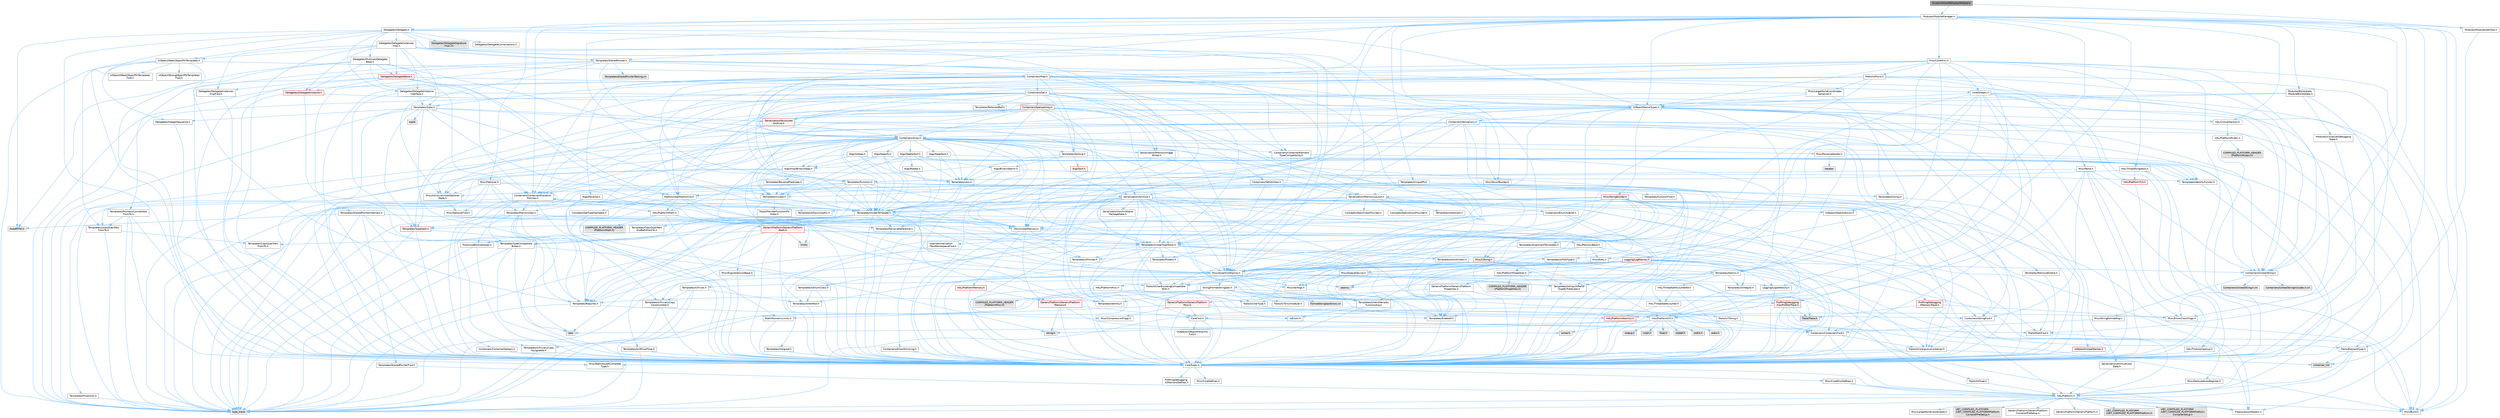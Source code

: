 digraph "ILiveLinkOverNDisplayModule.h"
{
 // INTERACTIVE_SVG=YES
 // LATEX_PDF_SIZE
  bgcolor="transparent";
  edge [fontname=Helvetica,fontsize=10,labelfontname=Helvetica,labelfontsize=10];
  node [fontname=Helvetica,fontsize=10,shape=box,height=0.2,width=0.4];
  Node1 [id="Node000001",label="ILiveLinkOverNDisplayModule.h",height=0.2,width=0.4,color="gray40", fillcolor="grey60", style="filled", fontcolor="black",tooltip=" "];
  Node1 -> Node2 [id="edge1_Node000001_Node000002",color="steelblue1",style="solid",tooltip=" "];
  Node2 [id="Node000002",label="Modules/ModuleInterface.h",height=0.2,width=0.4,color="grey40", fillcolor="white", style="filled",URL="$df/d9e/ModuleInterface_8h.html",tooltip=" "];
  Node2 -> Node3 [id="edge2_Node000002_Node000003",color="steelblue1",style="solid",tooltip=" "];
  Node3 [id="Node000003",label="CoreTypes.h",height=0.2,width=0.4,color="grey40", fillcolor="white", style="filled",URL="$dc/dec/CoreTypes_8h.html",tooltip=" "];
  Node3 -> Node4 [id="edge3_Node000003_Node000004",color="steelblue1",style="solid",tooltip=" "];
  Node4 [id="Node000004",label="HAL/Platform.h",height=0.2,width=0.4,color="grey40", fillcolor="white", style="filled",URL="$d9/dd0/Platform_8h.html",tooltip=" "];
  Node4 -> Node5 [id="edge4_Node000004_Node000005",color="steelblue1",style="solid",tooltip=" "];
  Node5 [id="Node000005",label="Misc/Build.h",height=0.2,width=0.4,color="grey40", fillcolor="white", style="filled",URL="$d3/dbb/Build_8h.html",tooltip=" "];
  Node4 -> Node6 [id="edge5_Node000004_Node000006",color="steelblue1",style="solid",tooltip=" "];
  Node6 [id="Node000006",label="Misc/LargeWorldCoordinates.h",height=0.2,width=0.4,color="grey40", fillcolor="white", style="filled",URL="$d2/dcb/LargeWorldCoordinates_8h.html",tooltip=" "];
  Node4 -> Node7 [id="edge6_Node000004_Node000007",color="steelblue1",style="solid",tooltip=" "];
  Node7 [id="Node000007",label="type_traits",height=0.2,width=0.4,color="grey60", fillcolor="#E0E0E0", style="filled",tooltip=" "];
  Node4 -> Node8 [id="edge7_Node000004_Node000008",color="steelblue1",style="solid",tooltip=" "];
  Node8 [id="Node000008",label="PreprocessorHelpers.h",height=0.2,width=0.4,color="grey40", fillcolor="white", style="filled",URL="$db/ddb/PreprocessorHelpers_8h.html",tooltip=" "];
  Node4 -> Node9 [id="edge8_Node000004_Node000009",color="steelblue1",style="solid",tooltip=" "];
  Node9 [id="Node000009",label="UBT_COMPILED_PLATFORM\l/UBT_COMPILED_PLATFORMPlatform\lCompilerPreSetup.h",height=0.2,width=0.4,color="grey60", fillcolor="#E0E0E0", style="filled",tooltip=" "];
  Node4 -> Node10 [id="edge9_Node000004_Node000010",color="steelblue1",style="solid",tooltip=" "];
  Node10 [id="Node000010",label="GenericPlatform/GenericPlatform\lCompilerPreSetup.h",height=0.2,width=0.4,color="grey40", fillcolor="white", style="filled",URL="$d9/dc8/GenericPlatformCompilerPreSetup_8h.html",tooltip=" "];
  Node4 -> Node11 [id="edge10_Node000004_Node000011",color="steelblue1",style="solid",tooltip=" "];
  Node11 [id="Node000011",label="GenericPlatform/GenericPlatform.h",height=0.2,width=0.4,color="grey40", fillcolor="white", style="filled",URL="$d6/d84/GenericPlatform_8h.html",tooltip=" "];
  Node4 -> Node12 [id="edge11_Node000004_Node000012",color="steelblue1",style="solid",tooltip=" "];
  Node12 [id="Node000012",label="UBT_COMPILED_PLATFORM\l/UBT_COMPILED_PLATFORMPlatform.h",height=0.2,width=0.4,color="grey60", fillcolor="#E0E0E0", style="filled",tooltip=" "];
  Node4 -> Node13 [id="edge12_Node000004_Node000013",color="steelblue1",style="solid",tooltip=" "];
  Node13 [id="Node000013",label="UBT_COMPILED_PLATFORM\l/UBT_COMPILED_PLATFORMPlatform\lCompilerSetup.h",height=0.2,width=0.4,color="grey60", fillcolor="#E0E0E0", style="filled",tooltip=" "];
  Node3 -> Node14 [id="edge13_Node000003_Node000014",color="steelblue1",style="solid",tooltip=" "];
  Node14 [id="Node000014",label="ProfilingDebugging\l/UMemoryDefines.h",height=0.2,width=0.4,color="grey40", fillcolor="white", style="filled",URL="$d2/da2/UMemoryDefines_8h.html",tooltip=" "];
  Node3 -> Node15 [id="edge14_Node000003_Node000015",color="steelblue1",style="solid",tooltip=" "];
  Node15 [id="Node000015",label="Misc/CoreMiscDefines.h",height=0.2,width=0.4,color="grey40", fillcolor="white", style="filled",URL="$da/d38/CoreMiscDefines_8h.html",tooltip=" "];
  Node15 -> Node4 [id="edge15_Node000015_Node000004",color="steelblue1",style="solid",tooltip=" "];
  Node15 -> Node8 [id="edge16_Node000015_Node000008",color="steelblue1",style="solid",tooltip=" "];
  Node3 -> Node16 [id="edge17_Node000003_Node000016",color="steelblue1",style="solid",tooltip=" "];
  Node16 [id="Node000016",label="Misc/CoreDefines.h",height=0.2,width=0.4,color="grey40", fillcolor="white", style="filled",URL="$d3/dd2/CoreDefines_8h.html",tooltip=" "];
  Node1 -> Node17 [id="edge18_Node000001_Node000017",color="steelblue1",style="solid",tooltip=" "];
  Node17 [id="Node000017",label="Modules/ModuleManager.h",height=0.2,width=0.4,color="grey40", fillcolor="white", style="filled",URL="$d3/dd3/ModuleManager_8h.html",tooltip=" "];
  Node17 -> Node18 [id="edge19_Node000017_Node000018",color="steelblue1",style="solid",tooltip=" "];
  Node18 [id="Node000018",label="Containers/Array.h",height=0.2,width=0.4,color="grey40", fillcolor="white", style="filled",URL="$df/dd0/Array_8h.html",tooltip=" "];
  Node18 -> Node3 [id="edge20_Node000018_Node000003",color="steelblue1",style="solid",tooltip=" "];
  Node18 -> Node19 [id="edge21_Node000018_Node000019",color="steelblue1",style="solid",tooltip=" "];
  Node19 [id="Node000019",label="Misc/AssertionMacros.h",height=0.2,width=0.4,color="grey40", fillcolor="white", style="filled",URL="$d0/dfa/AssertionMacros_8h.html",tooltip=" "];
  Node19 -> Node3 [id="edge22_Node000019_Node000003",color="steelblue1",style="solid",tooltip=" "];
  Node19 -> Node4 [id="edge23_Node000019_Node000004",color="steelblue1",style="solid",tooltip=" "];
  Node19 -> Node20 [id="edge24_Node000019_Node000020",color="steelblue1",style="solid",tooltip=" "];
  Node20 [id="Node000020",label="HAL/PlatformMisc.h",height=0.2,width=0.4,color="grey40", fillcolor="white", style="filled",URL="$d0/df5/PlatformMisc_8h.html",tooltip=" "];
  Node20 -> Node3 [id="edge25_Node000020_Node000003",color="steelblue1",style="solid",tooltip=" "];
  Node20 -> Node21 [id="edge26_Node000020_Node000021",color="steelblue1",style="solid",tooltip=" "];
  Node21 [id="Node000021",label="GenericPlatform/GenericPlatform\lMisc.h",height=0.2,width=0.4,color="red", fillcolor="#FFF0F0", style="filled",URL="$db/d9a/GenericPlatformMisc_8h.html",tooltip=" "];
  Node21 -> Node22 [id="edge27_Node000021_Node000022",color="steelblue1",style="solid",tooltip=" "];
  Node22 [id="Node000022",label="Containers/StringFwd.h",height=0.2,width=0.4,color="grey40", fillcolor="white", style="filled",URL="$df/d37/StringFwd_8h.html",tooltip=" "];
  Node22 -> Node3 [id="edge28_Node000022_Node000003",color="steelblue1",style="solid",tooltip=" "];
  Node22 -> Node23 [id="edge29_Node000022_Node000023",color="steelblue1",style="solid",tooltip=" "];
  Node23 [id="Node000023",label="Traits/ElementType.h",height=0.2,width=0.4,color="grey40", fillcolor="white", style="filled",URL="$d5/d4f/ElementType_8h.html",tooltip=" "];
  Node23 -> Node4 [id="edge30_Node000023_Node000004",color="steelblue1",style="solid",tooltip=" "];
  Node23 -> Node24 [id="edge31_Node000023_Node000024",color="steelblue1",style="solid",tooltip=" "];
  Node24 [id="Node000024",label="initializer_list",height=0.2,width=0.4,color="grey60", fillcolor="#E0E0E0", style="filled",tooltip=" "];
  Node23 -> Node7 [id="edge32_Node000023_Node000007",color="steelblue1",style="solid",tooltip=" "];
  Node22 -> Node25 [id="edge33_Node000022_Node000025",color="steelblue1",style="solid",tooltip=" "];
  Node25 [id="Node000025",label="Traits/IsContiguousContainer.h",height=0.2,width=0.4,color="grey40", fillcolor="white", style="filled",URL="$d5/d3c/IsContiguousContainer_8h.html",tooltip=" "];
  Node25 -> Node3 [id="edge34_Node000025_Node000003",color="steelblue1",style="solid",tooltip=" "];
  Node25 -> Node26 [id="edge35_Node000025_Node000026",color="steelblue1",style="solid",tooltip=" "];
  Node26 [id="Node000026",label="Misc/StaticAssertComplete\lType.h",height=0.2,width=0.4,color="grey40", fillcolor="white", style="filled",URL="$d5/d4e/StaticAssertCompleteType_8h.html",tooltip=" "];
  Node25 -> Node24 [id="edge36_Node000025_Node000024",color="steelblue1",style="solid",tooltip=" "];
  Node21 -> Node27 [id="edge37_Node000021_Node000027",color="steelblue1",style="solid",tooltip=" "];
  Node27 [id="Node000027",label="CoreFwd.h",height=0.2,width=0.4,color="grey40", fillcolor="white", style="filled",URL="$d1/d1e/CoreFwd_8h.html",tooltip=" "];
  Node27 -> Node3 [id="edge38_Node000027_Node000003",color="steelblue1",style="solid",tooltip=" "];
  Node27 -> Node28 [id="edge39_Node000027_Node000028",color="steelblue1",style="solid",tooltip=" "];
  Node28 [id="Node000028",label="Containers/ContainersFwd.h",height=0.2,width=0.4,color="grey40", fillcolor="white", style="filled",URL="$d4/d0a/ContainersFwd_8h.html",tooltip=" "];
  Node28 -> Node4 [id="edge40_Node000028_Node000004",color="steelblue1",style="solid",tooltip=" "];
  Node28 -> Node3 [id="edge41_Node000028_Node000003",color="steelblue1",style="solid",tooltip=" "];
  Node28 -> Node25 [id="edge42_Node000028_Node000025",color="steelblue1",style="solid",tooltip=" "];
  Node27 -> Node29 [id="edge43_Node000027_Node000029",color="steelblue1",style="solid",tooltip=" "];
  Node29 [id="Node000029",label="Math/MathFwd.h",height=0.2,width=0.4,color="grey40", fillcolor="white", style="filled",URL="$d2/d10/MathFwd_8h.html",tooltip=" "];
  Node29 -> Node4 [id="edge44_Node000029_Node000004",color="steelblue1",style="solid",tooltip=" "];
  Node27 -> Node30 [id="edge45_Node000027_Node000030",color="steelblue1",style="solid",tooltip=" "];
  Node30 [id="Node000030",label="UObject/UObjectHierarchy\lFwd.h",height=0.2,width=0.4,color="grey40", fillcolor="white", style="filled",URL="$d3/d13/UObjectHierarchyFwd_8h.html",tooltip=" "];
  Node21 -> Node3 [id="edge46_Node000021_Node000003",color="steelblue1",style="solid",tooltip=" "];
  Node21 -> Node32 [id="edge47_Node000021_Node000032",color="steelblue1",style="solid",tooltip=" "];
  Node32 [id="Node000032",label="HAL/PlatformCrt.h",height=0.2,width=0.4,color="grey40", fillcolor="white", style="filled",URL="$d8/d75/PlatformCrt_8h.html",tooltip=" "];
  Node32 -> Node33 [id="edge48_Node000032_Node000033",color="steelblue1",style="solid",tooltip=" "];
  Node33 [id="Node000033",label="new",height=0.2,width=0.4,color="grey60", fillcolor="#E0E0E0", style="filled",tooltip=" "];
  Node32 -> Node34 [id="edge49_Node000032_Node000034",color="steelblue1",style="solid",tooltip=" "];
  Node34 [id="Node000034",label="wchar.h",height=0.2,width=0.4,color="grey60", fillcolor="#E0E0E0", style="filled",tooltip=" "];
  Node32 -> Node35 [id="edge50_Node000032_Node000035",color="steelblue1",style="solid",tooltip=" "];
  Node35 [id="Node000035",label="stddef.h",height=0.2,width=0.4,color="grey60", fillcolor="#E0E0E0", style="filled",tooltip=" "];
  Node32 -> Node36 [id="edge51_Node000032_Node000036",color="steelblue1",style="solid",tooltip=" "];
  Node36 [id="Node000036",label="stdlib.h",height=0.2,width=0.4,color="grey60", fillcolor="#E0E0E0", style="filled",tooltip=" "];
  Node32 -> Node37 [id="edge52_Node000032_Node000037",color="steelblue1",style="solid",tooltip=" "];
  Node37 [id="Node000037",label="stdio.h",height=0.2,width=0.4,color="grey60", fillcolor="#E0E0E0", style="filled",tooltip=" "];
  Node32 -> Node38 [id="edge53_Node000032_Node000038",color="steelblue1",style="solid",tooltip=" "];
  Node38 [id="Node000038",label="stdarg.h",height=0.2,width=0.4,color="grey60", fillcolor="#E0E0E0", style="filled",tooltip=" "];
  Node32 -> Node39 [id="edge54_Node000032_Node000039",color="steelblue1",style="solid",tooltip=" "];
  Node39 [id="Node000039",label="math.h",height=0.2,width=0.4,color="grey60", fillcolor="#E0E0E0", style="filled",tooltip=" "];
  Node32 -> Node40 [id="edge55_Node000032_Node000040",color="steelblue1",style="solid",tooltip=" "];
  Node40 [id="Node000040",label="float.h",height=0.2,width=0.4,color="grey60", fillcolor="#E0E0E0", style="filled",tooltip=" "];
  Node32 -> Node41 [id="edge56_Node000032_Node000041",color="steelblue1",style="solid",tooltip=" "];
  Node41 [id="Node000041",label="string.h",height=0.2,width=0.4,color="grey60", fillcolor="#E0E0E0", style="filled",tooltip=" "];
  Node21 -> Node42 [id="edge57_Node000021_Node000042",color="steelblue1",style="solid",tooltip=" "];
  Node42 [id="Node000042",label="Math/NumericLimits.h",height=0.2,width=0.4,color="grey40", fillcolor="white", style="filled",URL="$df/d1b/NumericLimits_8h.html",tooltip=" "];
  Node42 -> Node3 [id="edge58_Node000042_Node000003",color="steelblue1",style="solid",tooltip=" "];
  Node21 -> Node43 [id="edge59_Node000021_Node000043",color="steelblue1",style="solid",tooltip=" "];
  Node43 [id="Node000043",label="Misc/CompressionFlags.h",height=0.2,width=0.4,color="grey40", fillcolor="white", style="filled",URL="$d9/d76/CompressionFlags_8h.html",tooltip=" "];
  Node21 -> Node44 [id="edge60_Node000021_Node000044",color="steelblue1",style="solid",tooltip=" "];
  Node44 [id="Node000044",label="Misc/EnumClassFlags.h",height=0.2,width=0.4,color="grey40", fillcolor="white", style="filled",URL="$d8/de7/EnumClassFlags_8h.html",tooltip=" "];
  Node20 -> Node47 [id="edge61_Node000020_Node000047",color="steelblue1",style="solid",tooltip=" "];
  Node47 [id="Node000047",label="COMPILED_PLATFORM_HEADER\l(PlatformMisc.h)",height=0.2,width=0.4,color="grey60", fillcolor="#E0E0E0", style="filled",tooltip=" "];
  Node20 -> Node48 [id="edge62_Node000020_Node000048",color="steelblue1",style="solid",tooltip=" "];
  Node48 [id="Node000048",label="ProfilingDebugging\l/CpuProfilerTrace.h",height=0.2,width=0.4,color="red", fillcolor="#FFF0F0", style="filled",URL="$da/dcb/CpuProfilerTrace_8h.html",tooltip=" "];
  Node48 -> Node3 [id="edge63_Node000048_Node000003",color="steelblue1",style="solid",tooltip=" "];
  Node48 -> Node28 [id="edge64_Node000048_Node000028",color="steelblue1",style="solid",tooltip=" "];
  Node48 -> Node49 [id="edge65_Node000048_Node000049",color="steelblue1",style="solid",tooltip=" "];
  Node49 [id="Node000049",label="HAL/PlatformAtomics.h",height=0.2,width=0.4,color="red", fillcolor="#FFF0F0", style="filled",URL="$d3/d36/PlatformAtomics_8h.html",tooltip=" "];
  Node49 -> Node3 [id="edge66_Node000049_Node000003",color="steelblue1",style="solid",tooltip=" "];
  Node48 -> Node8 [id="edge67_Node000048_Node000008",color="steelblue1",style="solid",tooltip=" "];
  Node48 -> Node5 [id="edge68_Node000048_Node000005",color="steelblue1",style="solid",tooltip=" "];
  Node48 -> Node55 [id="edge69_Node000048_Node000055",color="steelblue1",style="solid",tooltip=" "];
  Node55 [id="Node000055",label="Trace/Trace.h",height=0.2,width=0.4,color="grey60", fillcolor="#E0E0E0", style="filled",tooltip=" "];
  Node19 -> Node8 [id="edge70_Node000019_Node000008",color="steelblue1",style="solid",tooltip=" "];
  Node19 -> Node56 [id="edge71_Node000019_Node000056",color="steelblue1",style="solid",tooltip=" "];
  Node56 [id="Node000056",label="Templates/EnableIf.h",height=0.2,width=0.4,color="grey40", fillcolor="white", style="filled",URL="$d7/d60/EnableIf_8h.html",tooltip=" "];
  Node56 -> Node3 [id="edge72_Node000056_Node000003",color="steelblue1",style="solid",tooltip=" "];
  Node19 -> Node57 [id="edge73_Node000019_Node000057",color="steelblue1",style="solid",tooltip=" "];
  Node57 [id="Node000057",label="Templates/IsArrayOrRefOf\lTypeByPredicate.h",height=0.2,width=0.4,color="grey40", fillcolor="white", style="filled",URL="$d6/da1/IsArrayOrRefOfTypeByPredicate_8h.html",tooltip=" "];
  Node57 -> Node3 [id="edge74_Node000057_Node000003",color="steelblue1",style="solid",tooltip=" "];
  Node19 -> Node58 [id="edge75_Node000019_Node000058",color="steelblue1",style="solid",tooltip=" "];
  Node58 [id="Node000058",label="Templates/IsValidVariadic\lFunctionArg.h",height=0.2,width=0.4,color="grey40", fillcolor="white", style="filled",URL="$d0/dc8/IsValidVariadicFunctionArg_8h.html",tooltip=" "];
  Node58 -> Node3 [id="edge76_Node000058_Node000003",color="steelblue1",style="solid",tooltip=" "];
  Node58 -> Node59 [id="edge77_Node000058_Node000059",color="steelblue1",style="solid",tooltip=" "];
  Node59 [id="Node000059",label="IsEnum.h",height=0.2,width=0.4,color="grey40", fillcolor="white", style="filled",URL="$d4/de5/IsEnum_8h.html",tooltip=" "];
  Node58 -> Node7 [id="edge78_Node000058_Node000007",color="steelblue1",style="solid",tooltip=" "];
  Node19 -> Node60 [id="edge79_Node000019_Node000060",color="steelblue1",style="solid",tooltip=" "];
  Node60 [id="Node000060",label="Traits/IsCharEncodingCompatible\lWith.h",height=0.2,width=0.4,color="grey40", fillcolor="white", style="filled",URL="$df/dd1/IsCharEncodingCompatibleWith_8h.html",tooltip=" "];
  Node60 -> Node7 [id="edge80_Node000060_Node000007",color="steelblue1",style="solid",tooltip=" "];
  Node60 -> Node61 [id="edge81_Node000060_Node000061",color="steelblue1",style="solid",tooltip=" "];
  Node61 [id="Node000061",label="Traits/IsCharType.h",height=0.2,width=0.4,color="grey40", fillcolor="white", style="filled",URL="$db/d51/IsCharType_8h.html",tooltip=" "];
  Node61 -> Node3 [id="edge82_Node000061_Node000003",color="steelblue1",style="solid",tooltip=" "];
  Node19 -> Node62 [id="edge83_Node000019_Node000062",color="steelblue1",style="solid",tooltip=" "];
  Node62 [id="Node000062",label="Misc/VarArgs.h",height=0.2,width=0.4,color="grey40", fillcolor="white", style="filled",URL="$d5/d6f/VarArgs_8h.html",tooltip=" "];
  Node62 -> Node3 [id="edge84_Node000062_Node000003",color="steelblue1",style="solid",tooltip=" "];
  Node19 -> Node63 [id="edge85_Node000019_Node000063",color="steelblue1",style="solid",tooltip=" "];
  Node63 [id="Node000063",label="String/FormatStringSan.h",height=0.2,width=0.4,color="grey40", fillcolor="white", style="filled",URL="$d3/d8b/FormatStringSan_8h.html",tooltip=" "];
  Node63 -> Node7 [id="edge86_Node000063_Node000007",color="steelblue1",style="solid",tooltip=" "];
  Node63 -> Node3 [id="edge87_Node000063_Node000003",color="steelblue1",style="solid",tooltip=" "];
  Node63 -> Node64 [id="edge88_Node000063_Node000064",color="steelblue1",style="solid",tooltip=" "];
  Node64 [id="Node000064",label="Templates/Requires.h",height=0.2,width=0.4,color="grey40", fillcolor="white", style="filled",URL="$dc/d96/Requires_8h.html",tooltip=" "];
  Node64 -> Node56 [id="edge89_Node000064_Node000056",color="steelblue1",style="solid",tooltip=" "];
  Node64 -> Node7 [id="edge90_Node000064_Node000007",color="steelblue1",style="solid",tooltip=" "];
  Node63 -> Node65 [id="edge91_Node000063_Node000065",color="steelblue1",style="solid",tooltip=" "];
  Node65 [id="Node000065",label="Templates/Identity.h",height=0.2,width=0.4,color="grey40", fillcolor="white", style="filled",URL="$d0/dd5/Identity_8h.html",tooltip=" "];
  Node63 -> Node58 [id="edge92_Node000063_Node000058",color="steelblue1",style="solid",tooltip=" "];
  Node63 -> Node61 [id="edge93_Node000063_Node000061",color="steelblue1",style="solid",tooltip=" "];
  Node63 -> Node66 [id="edge94_Node000063_Node000066",color="steelblue1",style="solid",tooltip=" "];
  Node66 [id="Node000066",label="Traits/IsTEnumAsByte.h",height=0.2,width=0.4,color="grey40", fillcolor="white", style="filled",URL="$d1/de6/IsTEnumAsByte_8h.html",tooltip=" "];
  Node63 -> Node67 [id="edge95_Node000063_Node000067",color="steelblue1",style="solid",tooltip=" "];
  Node67 [id="Node000067",label="Traits/IsTString.h",height=0.2,width=0.4,color="grey40", fillcolor="white", style="filled",URL="$d0/df8/IsTString_8h.html",tooltip=" "];
  Node67 -> Node28 [id="edge96_Node000067_Node000028",color="steelblue1",style="solid",tooltip=" "];
  Node63 -> Node28 [id="edge97_Node000063_Node000028",color="steelblue1",style="solid",tooltip=" "];
  Node63 -> Node68 [id="edge98_Node000063_Node000068",color="steelblue1",style="solid",tooltip=" "];
  Node68 [id="Node000068",label="FormatStringSanErrors.inl",height=0.2,width=0.4,color="grey60", fillcolor="#E0E0E0", style="filled",tooltip=" "];
  Node19 -> Node69 [id="edge99_Node000019_Node000069",color="steelblue1",style="solid",tooltip=" "];
  Node69 [id="Node000069",label="atomic",height=0.2,width=0.4,color="grey60", fillcolor="#E0E0E0", style="filled",tooltip=" "];
  Node18 -> Node70 [id="edge100_Node000018_Node000070",color="steelblue1",style="solid",tooltip=" "];
  Node70 [id="Node000070",label="Misc/IntrusiveUnsetOptional\lState.h",height=0.2,width=0.4,color="grey40", fillcolor="white", style="filled",URL="$d2/d0a/IntrusiveUnsetOptionalState_8h.html",tooltip=" "];
  Node70 -> Node71 [id="edge101_Node000070_Node000071",color="steelblue1",style="solid",tooltip=" "];
  Node71 [id="Node000071",label="Misc/OptionalFwd.h",height=0.2,width=0.4,color="grey40", fillcolor="white", style="filled",URL="$dc/d50/OptionalFwd_8h.html",tooltip=" "];
  Node18 -> Node72 [id="edge102_Node000018_Node000072",color="steelblue1",style="solid",tooltip=" "];
  Node72 [id="Node000072",label="Misc/ReverseIterate.h",height=0.2,width=0.4,color="grey40", fillcolor="white", style="filled",URL="$db/de3/ReverseIterate_8h.html",tooltip=" "];
  Node72 -> Node4 [id="edge103_Node000072_Node000004",color="steelblue1",style="solid",tooltip=" "];
  Node72 -> Node73 [id="edge104_Node000072_Node000073",color="steelblue1",style="solid",tooltip=" "];
  Node73 [id="Node000073",label="iterator",height=0.2,width=0.4,color="grey60", fillcolor="#E0E0E0", style="filled",tooltip=" "];
  Node18 -> Node74 [id="edge105_Node000018_Node000074",color="steelblue1",style="solid",tooltip=" "];
  Node74 [id="Node000074",label="HAL/UnrealMemory.h",height=0.2,width=0.4,color="grey40", fillcolor="white", style="filled",URL="$d9/d96/UnrealMemory_8h.html",tooltip=" "];
  Node74 -> Node3 [id="edge106_Node000074_Node000003",color="steelblue1",style="solid",tooltip=" "];
  Node74 -> Node75 [id="edge107_Node000074_Node000075",color="steelblue1",style="solid",tooltip=" "];
  Node75 [id="Node000075",label="GenericPlatform/GenericPlatform\lMemory.h",height=0.2,width=0.4,color="red", fillcolor="#FFF0F0", style="filled",URL="$dd/d22/GenericPlatformMemory_8h.html",tooltip=" "];
  Node75 -> Node27 [id="edge108_Node000075_Node000027",color="steelblue1",style="solid",tooltip=" "];
  Node75 -> Node3 [id="edge109_Node000075_Node000003",color="steelblue1",style="solid",tooltip=" "];
  Node75 -> Node41 [id="edge110_Node000075_Node000041",color="steelblue1",style="solid",tooltip=" "];
  Node75 -> Node34 [id="edge111_Node000075_Node000034",color="steelblue1",style="solid",tooltip=" "];
  Node74 -> Node78 [id="edge112_Node000074_Node000078",color="steelblue1",style="solid",tooltip=" "];
  Node78 [id="Node000078",label="HAL/MemoryBase.h",height=0.2,width=0.4,color="grey40", fillcolor="white", style="filled",URL="$d6/d9f/MemoryBase_8h.html",tooltip=" "];
  Node78 -> Node3 [id="edge113_Node000078_Node000003",color="steelblue1",style="solid",tooltip=" "];
  Node78 -> Node49 [id="edge114_Node000078_Node000049",color="steelblue1",style="solid",tooltip=" "];
  Node78 -> Node32 [id="edge115_Node000078_Node000032",color="steelblue1",style="solid",tooltip=" "];
  Node78 -> Node79 [id="edge116_Node000078_Node000079",color="steelblue1",style="solid",tooltip=" "];
  Node79 [id="Node000079",label="Misc/Exec.h",height=0.2,width=0.4,color="grey40", fillcolor="white", style="filled",URL="$de/ddb/Exec_8h.html",tooltip=" "];
  Node79 -> Node3 [id="edge117_Node000079_Node000003",color="steelblue1",style="solid",tooltip=" "];
  Node79 -> Node19 [id="edge118_Node000079_Node000019",color="steelblue1",style="solid",tooltip=" "];
  Node78 -> Node80 [id="edge119_Node000078_Node000080",color="steelblue1",style="solid",tooltip=" "];
  Node80 [id="Node000080",label="Misc/OutputDevice.h",height=0.2,width=0.4,color="grey40", fillcolor="white", style="filled",URL="$d7/d32/OutputDevice_8h.html",tooltip=" "];
  Node80 -> Node27 [id="edge120_Node000080_Node000027",color="steelblue1",style="solid",tooltip=" "];
  Node80 -> Node3 [id="edge121_Node000080_Node000003",color="steelblue1",style="solid",tooltip=" "];
  Node80 -> Node81 [id="edge122_Node000080_Node000081",color="steelblue1",style="solid",tooltip=" "];
  Node81 [id="Node000081",label="Logging/LogVerbosity.h",height=0.2,width=0.4,color="grey40", fillcolor="white", style="filled",URL="$d2/d8f/LogVerbosity_8h.html",tooltip=" "];
  Node81 -> Node3 [id="edge123_Node000081_Node000003",color="steelblue1",style="solid",tooltip=" "];
  Node80 -> Node62 [id="edge124_Node000080_Node000062",color="steelblue1",style="solid",tooltip=" "];
  Node80 -> Node57 [id="edge125_Node000080_Node000057",color="steelblue1",style="solid",tooltip=" "];
  Node80 -> Node58 [id="edge126_Node000080_Node000058",color="steelblue1",style="solid",tooltip=" "];
  Node80 -> Node60 [id="edge127_Node000080_Node000060",color="steelblue1",style="solid",tooltip=" "];
  Node78 -> Node82 [id="edge128_Node000078_Node000082",color="steelblue1",style="solid",tooltip=" "];
  Node82 [id="Node000082",label="Templates/Atomic.h",height=0.2,width=0.4,color="grey40", fillcolor="white", style="filled",URL="$d3/d91/Atomic_8h.html",tooltip=" "];
  Node82 -> Node83 [id="edge129_Node000082_Node000083",color="steelblue1",style="solid",tooltip=" "];
  Node83 [id="Node000083",label="HAL/ThreadSafeCounter.h",height=0.2,width=0.4,color="grey40", fillcolor="white", style="filled",URL="$dc/dc9/ThreadSafeCounter_8h.html",tooltip=" "];
  Node83 -> Node3 [id="edge130_Node000083_Node000003",color="steelblue1",style="solid",tooltip=" "];
  Node83 -> Node49 [id="edge131_Node000083_Node000049",color="steelblue1",style="solid",tooltip=" "];
  Node82 -> Node84 [id="edge132_Node000082_Node000084",color="steelblue1",style="solid",tooltip=" "];
  Node84 [id="Node000084",label="HAL/ThreadSafeCounter64.h",height=0.2,width=0.4,color="grey40", fillcolor="white", style="filled",URL="$d0/d12/ThreadSafeCounter64_8h.html",tooltip=" "];
  Node84 -> Node3 [id="edge133_Node000084_Node000003",color="steelblue1",style="solid",tooltip=" "];
  Node84 -> Node83 [id="edge134_Node000084_Node000083",color="steelblue1",style="solid",tooltip=" "];
  Node82 -> Node85 [id="edge135_Node000082_Node000085",color="steelblue1",style="solid",tooltip=" "];
  Node85 [id="Node000085",label="Templates/IsIntegral.h",height=0.2,width=0.4,color="grey40", fillcolor="white", style="filled",URL="$da/d64/IsIntegral_8h.html",tooltip=" "];
  Node85 -> Node3 [id="edge136_Node000085_Node000003",color="steelblue1",style="solid",tooltip=" "];
  Node82 -> Node86 [id="edge137_Node000082_Node000086",color="steelblue1",style="solid",tooltip=" "];
  Node86 [id="Node000086",label="Templates/IsTrivial.h",height=0.2,width=0.4,color="grey40", fillcolor="white", style="filled",URL="$da/d4c/IsTrivial_8h.html",tooltip=" "];
  Node86 -> Node87 [id="edge138_Node000086_Node000087",color="steelblue1",style="solid",tooltip=" "];
  Node87 [id="Node000087",label="Templates/AndOrNot.h",height=0.2,width=0.4,color="grey40", fillcolor="white", style="filled",URL="$db/d0a/AndOrNot_8h.html",tooltip=" "];
  Node87 -> Node3 [id="edge139_Node000087_Node000003",color="steelblue1",style="solid",tooltip=" "];
  Node86 -> Node88 [id="edge140_Node000086_Node000088",color="steelblue1",style="solid",tooltip=" "];
  Node88 [id="Node000088",label="Templates/IsTriviallyCopy\lConstructible.h",height=0.2,width=0.4,color="grey40", fillcolor="white", style="filled",URL="$d3/d78/IsTriviallyCopyConstructible_8h.html",tooltip=" "];
  Node88 -> Node3 [id="edge141_Node000088_Node000003",color="steelblue1",style="solid",tooltip=" "];
  Node88 -> Node7 [id="edge142_Node000088_Node000007",color="steelblue1",style="solid",tooltip=" "];
  Node86 -> Node89 [id="edge143_Node000086_Node000089",color="steelblue1",style="solid",tooltip=" "];
  Node89 [id="Node000089",label="Templates/IsTriviallyCopy\lAssignable.h",height=0.2,width=0.4,color="grey40", fillcolor="white", style="filled",URL="$d2/df2/IsTriviallyCopyAssignable_8h.html",tooltip=" "];
  Node89 -> Node3 [id="edge144_Node000089_Node000003",color="steelblue1",style="solid",tooltip=" "];
  Node89 -> Node7 [id="edge145_Node000089_Node000007",color="steelblue1",style="solid",tooltip=" "];
  Node86 -> Node7 [id="edge146_Node000086_Node000007",color="steelblue1",style="solid",tooltip=" "];
  Node82 -> Node90 [id="edge147_Node000082_Node000090",color="steelblue1",style="solid",tooltip=" "];
  Node90 [id="Node000090",label="Traits/IntType.h",height=0.2,width=0.4,color="grey40", fillcolor="white", style="filled",URL="$d7/deb/IntType_8h.html",tooltip=" "];
  Node90 -> Node4 [id="edge148_Node000090_Node000004",color="steelblue1",style="solid",tooltip=" "];
  Node82 -> Node69 [id="edge149_Node000082_Node000069",color="steelblue1",style="solid",tooltip=" "];
  Node74 -> Node91 [id="edge150_Node000074_Node000091",color="steelblue1",style="solid",tooltip=" "];
  Node91 [id="Node000091",label="HAL/PlatformMemory.h",height=0.2,width=0.4,color="red", fillcolor="#FFF0F0", style="filled",URL="$de/d68/PlatformMemory_8h.html",tooltip=" "];
  Node91 -> Node3 [id="edge151_Node000091_Node000003",color="steelblue1",style="solid",tooltip=" "];
  Node91 -> Node75 [id="edge152_Node000091_Node000075",color="steelblue1",style="solid",tooltip=" "];
  Node74 -> Node93 [id="edge153_Node000074_Node000093",color="steelblue1",style="solid",tooltip=" "];
  Node93 [id="Node000093",label="ProfilingDebugging\l/MemoryTrace.h",height=0.2,width=0.4,color="red", fillcolor="#FFF0F0", style="filled",URL="$da/dd7/MemoryTrace_8h.html",tooltip=" "];
  Node93 -> Node4 [id="edge154_Node000093_Node000004",color="steelblue1",style="solid",tooltip=" "];
  Node93 -> Node44 [id="edge155_Node000093_Node000044",color="steelblue1",style="solid",tooltip=" "];
  Node93 -> Node55 [id="edge156_Node000093_Node000055",color="steelblue1",style="solid",tooltip=" "];
  Node74 -> Node94 [id="edge157_Node000074_Node000094",color="steelblue1",style="solid",tooltip=" "];
  Node94 [id="Node000094",label="Templates/IsPointer.h",height=0.2,width=0.4,color="grey40", fillcolor="white", style="filled",URL="$d7/d05/IsPointer_8h.html",tooltip=" "];
  Node94 -> Node3 [id="edge158_Node000094_Node000003",color="steelblue1",style="solid",tooltip=" "];
  Node18 -> Node95 [id="edge159_Node000018_Node000095",color="steelblue1",style="solid",tooltip=" "];
  Node95 [id="Node000095",label="Templates/UnrealTypeTraits.h",height=0.2,width=0.4,color="grey40", fillcolor="white", style="filled",URL="$d2/d2d/UnrealTypeTraits_8h.html",tooltip=" "];
  Node95 -> Node3 [id="edge160_Node000095_Node000003",color="steelblue1",style="solid",tooltip=" "];
  Node95 -> Node94 [id="edge161_Node000095_Node000094",color="steelblue1",style="solid",tooltip=" "];
  Node95 -> Node19 [id="edge162_Node000095_Node000019",color="steelblue1",style="solid",tooltip=" "];
  Node95 -> Node87 [id="edge163_Node000095_Node000087",color="steelblue1",style="solid",tooltip=" "];
  Node95 -> Node56 [id="edge164_Node000095_Node000056",color="steelblue1",style="solid",tooltip=" "];
  Node95 -> Node96 [id="edge165_Node000095_Node000096",color="steelblue1",style="solid",tooltip=" "];
  Node96 [id="Node000096",label="Templates/IsArithmetic.h",height=0.2,width=0.4,color="grey40", fillcolor="white", style="filled",URL="$d2/d5d/IsArithmetic_8h.html",tooltip=" "];
  Node96 -> Node3 [id="edge166_Node000096_Node000003",color="steelblue1",style="solid",tooltip=" "];
  Node95 -> Node59 [id="edge167_Node000095_Node000059",color="steelblue1",style="solid",tooltip=" "];
  Node95 -> Node97 [id="edge168_Node000095_Node000097",color="steelblue1",style="solid",tooltip=" "];
  Node97 [id="Node000097",label="Templates/Models.h",height=0.2,width=0.4,color="grey40", fillcolor="white", style="filled",URL="$d3/d0c/Models_8h.html",tooltip=" "];
  Node97 -> Node65 [id="edge169_Node000097_Node000065",color="steelblue1",style="solid",tooltip=" "];
  Node95 -> Node98 [id="edge170_Node000095_Node000098",color="steelblue1",style="solid",tooltip=" "];
  Node98 [id="Node000098",label="Templates/IsPODType.h",height=0.2,width=0.4,color="grey40", fillcolor="white", style="filled",URL="$d7/db1/IsPODType_8h.html",tooltip=" "];
  Node98 -> Node3 [id="edge171_Node000098_Node000003",color="steelblue1",style="solid",tooltip=" "];
  Node95 -> Node99 [id="edge172_Node000095_Node000099",color="steelblue1",style="solid",tooltip=" "];
  Node99 [id="Node000099",label="Templates/IsUECoreType.h",height=0.2,width=0.4,color="grey40", fillcolor="white", style="filled",URL="$d1/db8/IsUECoreType_8h.html",tooltip=" "];
  Node99 -> Node3 [id="edge173_Node000099_Node000003",color="steelblue1",style="solid",tooltip=" "];
  Node99 -> Node7 [id="edge174_Node000099_Node000007",color="steelblue1",style="solid",tooltip=" "];
  Node95 -> Node88 [id="edge175_Node000095_Node000088",color="steelblue1",style="solid",tooltip=" "];
  Node18 -> Node100 [id="edge176_Node000018_Node000100",color="steelblue1",style="solid",tooltip=" "];
  Node100 [id="Node000100",label="Templates/UnrealTemplate.h",height=0.2,width=0.4,color="grey40", fillcolor="white", style="filled",URL="$d4/d24/UnrealTemplate_8h.html",tooltip=" "];
  Node100 -> Node3 [id="edge177_Node000100_Node000003",color="steelblue1",style="solid",tooltip=" "];
  Node100 -> Node94 [id="edge178_Node000100_Node000094",color="steelblue1",style="solid",tooltip=" "];
  Node100 -> Node74 [id="edge179_Node000100_Node000074",color="steelblue1",style="solid",tooltip=" "];
  Node100 -> Node101 [id="edge180_Node000100_Node000101",color="steelblue1",style="solid",tooltip=" "];
  Node101 [id="Node000101",label="Templates/CopyQualifiers\lAndRefsFromTo.h",height=0.2,width=0.4,color="grey40", fillcolor="white", style="filled",URL="$d3/db3/CopyQualifiersAndRefsFromTo_8h.html",tooltip=" "];
  Node101 -> Node102 [id="edge181_Node000101_Node000102",color="steelblue1",style="solid",tooltip=" "];
  Node102 [id="Node000102",label="Templates/CopyQualifiers\lFromTo.h",height=0.2,width=0.4,color="grey40", fillcolor="white", style="filled",URL="$d5/db4/CopyQualifiersFromTo_8h.html",tooltip=" "];
  Node100 -> Node95 [id="edge182_Node000100_Node000095",color="steelblue1",style="solid",tooltip=" "];
  Node100 -> Node103 [id="edge183_Node000100_Node000103",color="steelblue1",style="solid",tooltip=" "];
  Node103 [id="Node000103",label="Templates/RemoveReference.h",height=0.2,width=0.4,color="grey40", fillcolor="white", style="filled",URL="$da/dbe/RemoveReference_8h.html",tooltip=" "];
  Node103 -> Node3 [id="edge184_Node000103_Node000003",color="steelblue1",style="solid",tooltip=" "];
  Node100 -> Node64 [id="edge185_Node000100_Node000064",color="steelblue1",style="solid",tooltip=" "];
  Node100 -> Node104 [id="edge186_Node000100_Node000104",color="steelblue1",style="solid",tooltip=" "];
  Node104 [id="Node000104",label="Templates/TypeCompatible\lBytes.h",height=0.2,width=0.4,color="grey40", fillcolor="white", style="filled",URL="$df/d0a/TypeCompatibleBytes_8h.html",tooltip=" "];
  Node104 -> Node3 [id="edge187_Node000104_Node000003",color="steelblue1",style="solid",tooltip=" "];
  Node104 -> Node41 [id="edge188_Node000104_Node000041",color="steelblue1",style="solid",tooltip=" "];
  Node104 -> Node33 [id="edge189_Node000104_Node000033",color="steelblue1",style="solid",tooltip=" "];
  Node104 -> Node7 [id="edge190_Node000104_Node000007",color="steelblue1",style="solid",tooltip=" "];
  Node100 -> Node65 [id="edge191_Node000100_Node000065",color="steelblue1",style="solid",tooltip=" "];
  Node100 -> Node25 [id="edge192_Node000100_Node000025",color="steelblue1",style="solid",tooltip=" "];
  Node100 -> Node105 [id="edge193_Node000100_Node000105",color="steelblue1",style="solid",tooltip=" "];
  Node105 [id="Node000105",label="Traits/UseBitwiseSwap.h",height=0.2,width=0.4,color="grey40", fillcolor="white", style="filled",URL="$db/df3/UseBitwiseSwap_8h.html",tooltip=" "];
  Node105 -> Node3 [id="edge194_Node000105_Node000003",color="steelblue1",style="solid",tooltip=" "];
  Node105 -> Node7 [id="edge195_Node000105_Node000007",color="steelblue1",style="solid",tooltip=" "];
  Node100 -> Node7 [id="edge196_Node000100_Node000007",color="steelblue1",style="solid",tooltip=" "];
  Node18 -> Node106 [id="edge197_Node000018_Node000106",color="steelblue1",style="solid",tooltip=" "];
  Node106 [id="Node000106",label="Containers/AllowShrinking.h",height=0.2,width=0.4,color="grey40", fillcolor="white", style="filled",URL="$d7/d1a/AllowShrinking_8h.html",tooltip=" "];
  Node106 -> Node3 [id="edge198_Node000106_Node000003",color="steelblue1",style="solid",tooltip=" "];
  Node18 -> Node107 [id="edge199_Node000018_Node000107",color="steelblue1",style="solid",tooltip=" "];
  Node107 [id="Node000107",label="Containers/ContainerAllocation\lPolicies.h",height=0.2,width=0.4,color="grey40", fillcolor="white", style="filled",URL="$d7/dff/ContainerAllocationPolicies_8h.html",tooltip=" "];
  Node107 -> Node3 [id="edge200_Node000107_Node000003",color="steelblue1",style="solid",tooltip=" "];
  Node107 -> Node108 [id="edge201_Node000107_Node000108",color="steelblue1",style="solid",tooltip=" "];
  Node108 [id="Node000108",label="Containers/ContainerHelpers.h",height=0.2,width=0.4,color="grey40", fillcolor="white", style="filled",URL="$d7/d33/ContainerHelpers_8h.html",tooltip=" "];
  Node108 -> Node3 [id="edge202_Node000108_Node000003",color="steelblue1",style="solid",tooltip=" "];
  Node107 -> Node107 [id="edge203_Node000107_Node000107",color="steelblue1",style="solid",tooltip=" "];
  Node107 -> Node109 [id="edge204_Node000107_Node000109",color="steelblue1",style="solid",tooltip=" "];
  Node109 [id="Node000109",label="HAL/PlatformMath.h",height=0.2,width=0.4,color="grey40", fillcolor="white", style="filled",URL="$dc/d53/PlatformMath_8h.html",tooltip=" "];
  Node109 -> Node3 [id="edge205_Node000109_Node000003",color="steelblue1",style="solid",tooltip=" "];
  Node109 -> Node110 [id="edge206_Node000109_Node000110",color="steelblue1",style="solid",tooltip=" "];
  Node110 [id="Node000110",label="GenericPlatform/GenericPlatform\lMath.h",height=0.2,width=0.4,color="red", fillcolor="#FFF0F0", style="filled",URL="$d5/d79/GenericPlatformMath_8h.html",tooltip=" "];
  Node110 -> Node3 [id="edge207_Node000110_Node000003",color="steelblue1",style="solid",tooltip=" "];
  Node110 -> Node28 [id="edge208_Node000110_Node000028",color="steelblue1",style="solid",tooltip=" "];
  Node110 -> Node32 [id="edge209_Node000110_Node000032",color="steelblue1",style="solid",tooltip=" "];
  Node110 -> Node87 [id="edge210_Node000110_Node000087",color="steelblue1",style="solid",tooltip=" "];
  Node110 -> Node95 [id="edge211_Node000110_Node000095",color="steelblue1",style="solid",tooltip=" "];
  Node110 -> Node64 [id="edge212_Node000110_Node000064",color="steelblue1",style="solid",tooltip=" "];
  Node110 -> Node104 [id="edge213_Node000110_Node000104",color="steelblue1",style="solid",tooltip=" "];
  Node110 -> Node115 [id="edge214_Node000110_Node000115",color="steelblue1",style="solid",tooltip=" "];
  Node115 [id="Node000115",label="limits",height=0.2,width=0.4,color="grey60", fillcolor="#E0E0E0", style="filled",tooltip=" "];
  Node110 -> Node7 [id="edge215_Node000110_Node000007",color="steelblue1",style="solid",tooltip=" "];
  Node109 -> Node116 [id="edge216_Node000109_Node000116",color="steelblue1",style="solid",tooltip=" "];
  Node116 [id="Node000116",label="COMPILED_PLATFORM_HEADER\l(PlatformMath.h)",height=0.2,width=0.4,color="grey60", fillcolor="#E0E0E0", style="filled",tooltip=" "];
  Node107 -> Node74 [id="edge217_Node000107_Node000074",color="steelblue1",style="solid",tooltip=" "];
  Node107 -> Node42 [id="edge218_Node000107_Node000042",color="steelblue1",style="solid",tooltip=" "];
  Node107 -> Node19 [id="edge219_Node000107_Node000019",color="steelblue1",style="solid",tooltip=" "];
  Node107 -> Node117 [id="edge220_Node000107_Node000117",color="steelblue1",style="solid",tooltip=" "];
  Node117 [id="Node000117",label="Templates/IsPolymorphic.h",height=0.2,width=0.4,color="grey40", fillcolor="white", style="filled",URL="$dc/d20/IsPolymorphic_8h.html",tooltip=" "];
  Node107 -> Node118 [id="edge221_Node000107_Node000118",color="steelblue1",style="solid",tooltip=" "];
  Node118 [id="Node000118",label="Templates/MemoryOps.h",height=0.2,width=0.4,color="grey40", fillcolor="white", style="filled",URL="$db/dea/MemoryOps_8h.html",tooltip=" "];
  Node118 -> Node3 [id="edge222_Node000118_Node000003",color="steelblue1",style="solid",tooltip=" "];
  Node118 -> Node74 [id="edge223_Node000118_Node000074",color="steelblue1",style="solid",tooltip=" "];
  Node118 -> Node89 [id="edge224_Node000118_Node000089",color="steelblue1",style="solid",tooltip=" "];
  Node118 -> Node88 [id="edge225_Node000118_Node000088",color="steelblue1",style="solid",tooltip=" "];
  Node118 -> Node64 [id="edge226_Node000118_Node000064",color="steelblue1",style="solid",tooltip=" "];
  Node118 -> Node95 [id="edge227_Node000118_Node000095",color="steelblue1",style="solid",tooltip=" "];
  Node118 -> Node105 [id="edge228_Node000118_Node000105",color="steelblue1",style="solid",tooltip=" "];
  Node118 -> Node33 [id="edge229_Node000118_Node000033",color="steelblue1",style="solid",tooltip=" "];
  Node118 -> Node7 [id="edge230_Node000118_Node000007",color="steelblue1",style="solid",tooltip=" "];
  Node107 -> Node104 [id="edge231_Node000107_Node000104",color="steelblue1",style="solid",tooltip=" "];
  Node107 -> Node7 [id="edge232_Node000107_Node000007",color="steelblue1",style="solid",tooltip=" "];
  Node18 -> Node119 [id="edge233_Node000018_Node000119",color="steelblue1",style="solid",tooltip=" "];
  Node119 [id="Node000119",label="Containers/ContainerElement\lTypeCompatibility.h",height=0.2,width=0.4,color="grey40", fillcolor="white", style="filled",URL="$df/ddf/ContainerElementTypeCompatibility_8h.html",tooltip=" "];
  Node119 -> Node3 [id="edge234_Node000119_Node000003",color="steelblue1",style="solid",tooltip=" "];
  Node119 -> Node95 [id="edge235_Node000119_Node000095",color="steelblue1",style="solid",tooltip=" "];
  Node18 -> Node120 [id="edge236_Node000018_Node000120",color="steelblue1",style="solid",tooltip=" "];
  Node120 [id="Node000120",label="Serialization/Archive.h",height=0.2,width=0.4,color="grey40", fillcolor="white", style="filled",URL="$d7/d3b/Archive_8h.html",tooltip=" "];
  Node120 -> Node27 [id="edge237_Node000120_Node000027",color="steelblue1",style="solid",tooltip=" "];
  Node120 -> Node3 [id="edge238_Node000120_Node000003",color="steelblue1",style="solid",tooltip=" "];
  Node120 -> Node121 [id="edge239_Node000120_Node000121",color="steelblue1",style="solid",tooltip=" "];
  Node121 [id="Node000121",label="HAL/PlatformProperties.h",height=0.2,width=0.4,color="grey40", fillcolor="white", style="filled",URL="$d9/db0/PlatformProperties_8h.html",tooltip=" "];
  Node121 -> Node3 [id="edge240_Node000121_Node000003",color="steelblue1",style="solid",tooltip=" "];
  Node121 -> Node122 [id="edge241_Node000121_Node000122",color="steelblue1",style="solid",tooltip=" "];
  Node122 [id="Node000122",label="GenericPlatform/GenericPlatform\lProperties.h",height=0.2,width=0.4,color="grey40", fillcolor="white", style="filled",URL="$d2/dcd/GenericPlatformProperties_8h.html",tooltip=" "];
  Node122 -> Node3 [id="edge242_Node000122_Node000003",color="steelblue1",style="solid",tooltip=" "];
  Node122 -> Node21 [id="edge243_Node000122_Node000021",color="steelblue1",style="solid",tooltip=" "];
  Node121 -> Node123 [id="edge244_Node000121_Node000123",color="steelblue1",style="solid",tooltip=" "];
  Node123 [id="Node000123",label="COMPILED_PLATFORM_HEADER\l(PlatformProperties.h)",height=0.2,width=0.4,color="grey60", fillcolor="#E0E0E0", style="filled",tooltip=" "];
  Node120 -> Node124 [id="edge245_Node000120_Node000124",color="steelblue1",style="solid",tooltip=" "];
  Node124 [id="Node000124",label="Internationalization\l/TextNamespaceFwd.h",height=0.2,width=0.4,color="grey40", fillcolor="white", style="filled",URL="$d8/d97/TextNamespaceFwd_8h.html",tooltip=" "];
  Node124 -> Node3 [id="edge246_Node000124_Node000003",color="steelblue1",style="solid",tooltip=" "];
  Node120 -> Node29 [id="edge247_Node000120_Node000029",color="steelblue1",style="solid",tooltip=" "];
  Node120 -> Node19 [id="edge248_Node000120_Node000019",color="steelblue1",style="solid",tooltip=" "];
  Node120 -> Node5 [id="edge249_Node000120_Node000005",color="steelblue1",style="solid",tooltip=" "];
  Node120 -> Node43 [id="edge250_Node000120_Node000043",color="steelblue1",style="solid",tooltip=" "];
  Node120 -> Node125 [id="edge251_Node000120_Node000125",color="steelblue1",style="solid",tooltip=" "];
  Node125 [id="Node000125",label="Misc/EngineVersionBase.h",height=0.2,width=0.4,color="grey40", fillcolor="white", style="filled",URL="$d5/d2b/EngineVersionBase_8h.html",tooltip=" "];
  Node125 -> Node3 [id="edge252_Node000125_Node000003",color="steelblue1",style="solid",tooltip=" "];
  Node120 -> Node62 [id="edge253_Node000120_Node000062",color="steelblue1",style="solid",tooltip=" "];
  Node120 -> Node126 [id="edge254_Node000120_Node000126",color="steelblue1",style="solid",tooltip=" "];
  Node126 [id="Node000126",label="Serialization/ArchiveCook\lData.h",height=0.2,width=0.4,color="grey40", fillcolor="white", style="filled",URL="$dc/db6/ArchiveCookData_8h.html",tooltip=" "];
  Node126 -> Node4 [id="edge255_Node000126_Node000004",color="steelblue1",style="solid",tooltip=" "];
  Node120 -> Node127 [id="edge256_Node000120_Node000127",color="steelblue1",style="solid",tooltip=" "];
  Node127 [id="Node000127",label="Serialization/ArchiveSave\lPackageData.h",height=0.2,width=0.4,color="grey40", fillcolor="white", style="filled",URL="$d1/d37/ArchiveSavePackageData_8h.html",tooltip=" "];
  Node120 -> Node56 [id="edge257_Node000120_Node000056",color="steelblue1",style="solid",tooltip=" "];
  Node120 -> Node57 [id="edge258_Node000120_Node000057",color="steelblue1",style="solid",tooltip=" "];
  Node120 -> Node128 [id="edge259_Node000120_Node000128",color="steelblue1",style="solid",tooltip=" "];
  Node128 [id="Node000128",label="Templates/IsEnumClass.h",height=0.2,width=0.4,color="grey40", fillcolor="white", style="filled",URL="$d7/d15/IsEnumClass_8h.html",tooltip=" "];
  Node128 -> Node3 [id="edge260_Node000128_Node000003",color="steelblue1",style="solid",tooltip=" "];
  Node128 -> Node87 [id="edge261_Node000128_Node000087",color="steelblue1",style="solid",tooltip=" "];
  Node120 -> Node114 [id="edge262_Node000120_Node000114",color="steelblue1",style="solid",tooltip=" "];
  Node114 [id="Node000114",label="Templates/IsSigned.h",height=0.2,width=0.4,color="grey40", fillcolor="white", style="filled",URL="$d8/dd8/IsSigned_8h.html",tooltip=" "];
  Node114 -> Node3 [id="edge263_Node000114_Node000003",color="steelblue1",style="solid",tooltip=" "];
  Node120 -> Node58 [id="edge264_Node000120_Node000058",color="steelblue1",style="solid",tooltip=" "];
  Node120 -> Node100 [id="edge265_Node000120_Node000100",color="steelblue1",style="solid",tooltip=" "];
  Node120 -> Node60 [id="edge266_Node000120_Node000060",color="steelblue1",style="solid",tooltip=" "];
  Node120 -> Node129 [id="edge267_Node000120_Node000129",color="steelblue1",style="solid",tooltip=" "];
  Node129 [id="Node000129",label="UObject/ObjectVersion.h",height=0.2,width=0.4,color="grey40", fillcolor="white", style="filled",URL="$da/d63/ObjectVersion_8h.html",tooltip=" "];
  Node129 -> Node3 [id="edge268_Node000129_Node000003",color="steelblue1",style="solid",tooltip=" "];
  Node18 -> Node130 [id="edge269_Node000018_Node000130",color="steelblue1",style="solid",tooltip=" "];
  Node130 [id="Node000130",label="Serialization/MemoryImage\lWriter.h",height=0.2,width=0.4,color="grey40", fillcolor="white", style="filled",URL="$d0/d08/MemoryImageWriter_8h.html",tooltip=" "];
  Node130 -> Node3 [id="edge270_Node000130_Node000003",color="steelblue1",style="solid",tooltip=" "];
  Node130 -> Node131 [id="edge271_Node000130_Node000131",color="steelblue1",style="solid",tooltip=" "];
  Node131 [id="Node000131",label="Serialization/MemoryLayout.h",height=0.2,width=0.4,color="grey40", fillcolor="white", style="filled",URL="$d7/d66/MemoryLayout_8h.html",tooltip=" "];
  Node131 -> Node132 [id="edge272_Node000131_Node000132",color="steelblue1",style="solid",tooltip=" "];
  Node132 [id="Node000132",label="Concepts/StaticClassProvider.h",height=0.2,width=0.4,color="grey40", fillcolor="white", style="filled",URL="$dd/d83/StaticClassProvider_8h.html",tooltip=" "];
  Node131 -> Node133 [id="edge273_Node000131_Node000133",color="steelblue1",style="solid",tooltip=" "];
  Node133 [id="Node000133",label="Concepts/StaticStructProvider.h",height=0.2,width=0.4,color="grey40", fillcolor="white", style="filled",URL="$d5/d77/StaticStructProvider_8h.html",tooltip=" "];
  Node131 -> Node134 [id="edge274_Node000131_Node000134",color="steelblue1",style="solid",tooltip=" "];
  Node134 [id="Node000134",label="Containers/EnumAsByte.h",height=0.2,width=0.4,color="grey40", fillcolor="white", style="filled",URL="$d6/d9a/EnumAsByte_8h.html",tooltip=" "];
  Node134 -> Node3 [id="edge275_Node000134_Node000003",color="steelblue1",style="solid",tooltip=" "];
  Node134 -> Node98 [id="edge276_Node000134_Node000098",color="steelblue1",style="solid",tooltip=" "];
  Node134 -> Node135 [id="edge277_Node000134_Node000135",color="steelblue1",style="solid",tooltip=" "];
  Node135 [id="Node000135",label="Templates/TypeHash.h",height=0.2,width=0.4,color="red", fillcolor="#FFF0F0", style="filled",URL="$d1/d62/TypeHash_8h.html",tooltip=" "];
  Node135 -> Node3 [id="edge278_Node000135_Node000003",color="steelblue1",style="solid",tooltip=" "];
  Node135 -> Node64 [id="edge279_Node000135_Node000064",color="steelblue1",style="solid",tooltip=" "];
  Node135 -> Node7 [id="edge280_Node000135_Node000007",color="steelblue1",style="solid",tooltip=" "];
  Node131 -> Node22 [id="edge281_Node000131_Node000022",color="steelblue1",style="solid",tooltip=" "];
  Node131 -> Node74 [id="edge282_Node000131_Node000074",color="steelblue1",style="solid",tooltip=" "];
  Node131 -> Node142 [id="edge283_Node000131_Node000142",color="steelblue1",style="solid",tooltip=" "];
  Node142 [id="Node000142",label="Misc/DelayedAutoRegister.h",height=0.2,width=0.4,color="grey40", fillcolor="white", style="filled",URL="$d1/dda/DelayedAutoRegister_8h.html",tooltip=" "];
  Node142 -> Node4 [id="edge284_Node000142_Node000004",color="steelblue1",style="solid",tooltip=" "];
  Node131 -> Node56 [id="edge285_Node000131_Node000056",color="steelblue1",style="solid",tooltip=" "];
  Node131 -> Node143 [id="edge286_Node000131_Node000143",color="steelblue1",style="solid",tooltip=" "];
  Node143 [id="Node000143",label="Templates/IsAbstract.h",height=0.2,width=0.4,color="grey40", fillcolor="white", style="filled",URL="$d8/db7/IsAbstract_8h.html",tooltip=" "];
  Node131 -> Node117 [id="edge287_Node000131_Node000117",color="steelblue1",style="solid",tooltip=" "];
  Node131 -> Node97 [id="edge288_Node000131_Node000097",color="steelblue1",style="solid",tooltip=" "];
  Node131 -> Node100 [id="edge289_Node000131_Node000100",color="steelblue1",style="solid",tooltip=" "];
  Node18 -> Node144 [id="edge290_Node000018_Node000144",color="steelblue1",style="solid",tooltip=" "];
  Node144 [id="Node000144",label="Algo/Heapify.h",height=0.2,width=0.4,color="grey40", fillcolor="white", style="filled",URL="$d0/d2a/Heapify_8h.html",tooltip=" "];
  Node144 -> Node145 [id="edge291_Node000144_Node000145",color="steelblue1",style="solid",tooltip=" "];
  Node145 [id="Node000145",label="Algo/Impl/BinaryHeap.h",height=0.2,width=0.4,color="grey40", fillcolor="white", style="filled",URL="$d7/da3/Algo_2Impl_2BinaryHeap_8h.html",tooltip=" "];
  Node145 -> Node146 [id="edge292_Node000145_Node000146",color="steelblue1",style="solid",tooltip=" "];
  Node146 [id="Node000146",label="Templates/Invoke.h",height=0.2,width=0.4,color="grey40", fillcolor="white", style="filled",URL="$d7/deb/Invoke_8h.html",tooltip=" "];
  Node146 -> Node3 [id="edge293_Node000146_Node000003",color="steelblue1",style="solid",tooltip=" "];
  Node146 -> Node147 [id="edge294_Node000146_Node000147",color="steelblue1",style="solid",tooltip=" "];
  Node147 [id="Node000147",label="Traits/MemberFunctionPtr\lOuter.h",height=0.2,width=0.4,color="grey40", fillcolor="white", style="filled",URL="$db/da7/MemberFunctionPtrOuter_8h.html",tooltip=" "];
  Node146 -> Node100 [id="edge295_Node000146_Node000100",color="steelblue1",style="solid",tooltip=" "];
  Node146 -> Node7 [id="edge296_Node000146_Node000007",color="steelblue1",style="solid",tooltip=" "];
  Node145 -> Node148 [id="edge297_Node000145_Node000148",color="steelblue1",style="solid",tooltip=" "];
  Node148 [id="Node000148",label="Templates/Projection.h",height=0.2,width=0.4,color="grey40", fillcolor="white", style="filled",URL="$d7/df0/Projection_8h.html",tooltip=" "];
  Node148 -> Node7 [id="edge298_Node000148_Node000007",color="steelblue1",style="solid",tooltip=" "];
  Node145 -> Node149 [id="edge299_Node000145_Node000149",color="steelblue1",style="solid",tooltip=" "];
  Node149 [id="Node000149",label="Templates/ReversePredicate.h",height=0.2,width=0.4,color="grey40", fillcolor="white", style="filled",URL="$d8/d28/ReversePredicate_8h.html",tooltip=" "];
  Node149 -> Node146 [id="edge300_Node000149_Node000146",color="steelblue1",style="solid",tooltip=" "];
  Node149 -> Node100 [id="edge301_Node000149_Node000100",color="steelblue1",style="solid",tooltip=" "];
  Node145 -> Node7 [id="edge302_Node000145_Node000007",color="steelblue1",style="solid",tooltip=" "];
  Node144 -> Node150 [id="edge303_Node000144_Node000150",color="steelblue1",style="solid",tooltip=" "];
  Node150 [id="Node000150",label="Templates/IdentityFunctor.h",height=0.2,width=0.4,color="grey40", fillcolor="white", style="filled",URL="$d7/d2e/IdentityFunctor_8h.html",tooltip=" "];
  Node150 -> Node4 [id="edge304_Node000150_Node000004",color="steelblue1",style="solid",tooltip=" "];
  Node144 -> Node146 [id="edge305_Node000144_Node000146",color="steelblue1",style="solid",tooltip=" "];
  Node144 -> Node151 [id="edge306_Node000144_Node000151",color="steelblue1",style="solid",tooltip=" "];
  Node151 [id="Node000151",label="Templates/Less.h",height=0.2,width=0.4,color="grey40", fillcolor="white", style="filled",URL="$de/dc8/Less_8h.html",tooltip=" "];
  Node151 -> Node3 [id="edge307_Node000151_Node000003",color="steelblue1",style="solid",tooltip=" "];
  Node151 -> Node100 [id="edge308_Node000151_Node000100",color="steelblue1",style="solid",tooltip=" "];
  Node144 -> Node100 [id="edge309_Node000144_Node000100",color="steelblue1",style="solid",tooltip=" "];
  Node18 -> Node152 [id="edge310_Node000018_Node000152",color="steelblue1",style="solid",tooltip=" "];
  Node152 [id="Node000152",label="Algo/HeapSort.h",height=0.2,width=0.4,color="grey40", fillcolor="white", style="filled",URL="$d3/d92/HeapSort_8h.html",tooltip=" "];
  Node152 -> Node145 [id="edge311_Node000152_Node000145",color="steelblue1",style="solid",tooltip=" "];
  Node152 -> Node150 [id="edge312_Node000152_Node000150",color="steelblue1",style="solid",tooltip=" "];
  Node152 -> Node151 [id="edge313_Node000152_Node000151",color="steelblue1",style="solid",tooltip=" "];
  Node152 -> Node100 [id="edge314_Node000152_Node000100",color="steelblue1",style="solid",tooltip=" "];
  Node18 -> Node153 [id="edge315_Node000018_Node000153",color="steelblue1",style="solid",tooltip=" "];
  Node153 [id="Node000153",label="Algo/IsHeap.h",height=0.2,width=0.4,color="grey40", fillcolor="white", style="filled",URL="$de/d32/IsHeap_8h.html",tooltip=" "];
  Node153 -> Node145 [id="edge316_Node000153_Node000145",color="steelblue1",style="solid",tooltip=" "];
  Node153 -> Node150 [id="edge317_Node000153_Node000150",color="steelblue1",style="solid",tooltip=" "];
  Node153 -> Node146 [id="edge318_Node000153_Node000146",color="steelblue1",style="solid",tooltip=" "];
  Node153 -> Node151 [id="edge319_Node000153_Node000151",color="steelblue1",style="solid",tooltip=" "];
  Node153 -> Node100 [id="edge320_Node000153_Node000100",color="steelblue1",style="solid",tooltip=" "];
  Node18 -> Node145 [id="edge321_Node000018_Node000145",color="steelblue1",style="solid",tooltip=" "];
  Node18 -> Node154 [id="edge322_Node000018_Node000154",color="steelblue1",style="solid",tooltip=" "];
  Node154 [id="Node000154",label="Algo/StableSort.h",height=0.2,width=0.4,color="grey40", fillcolor="white", style="filled",URL="$d7/d3c/StableSort_8h.html",tooltip=" "];
  Node154 -> Node155 [id="edge323_Node000154_Node000155",color="steelblue1",style="solid",tooltip=" "];
  Node155 [id="Node000155",label="Algo/BinarySearch.h",height=0.2,width=0.4,color="grey40", fillcolor="white", style="filled",URL="$db/db4/BinarySearch_8h.html",tooltip=" "];
  Node155 -> Node150 [id="edge324_Node000155_Node000150",color="steelblue1",style="solid",tooltip=" "];
  Node155 -> Node146 [id="edge325_Node000155_Node000146",color="steelblue1",style="solid",tooltip=" "];
  Node155 -> Node151 [id="edge326_Node000155_Node000151",color="steelblue1",style="solid",tooltip=" "];
  Node154 -> Node156 [id="edge327_Node000154_Node000156",color="steelblue1",style="solid",tooltip=" "];
  Node156 [id="Node000156",label="Algo/Rotate.h",height=0.2,width=0.4,color="grey40", fillcolor="white", style="filled",URL="$dd/da7/Rotate_8h.html",tooltip=" "];
  Node156 -> Node100 [id="edge328_Node000156_Node000100",color="steelblue1",style="solid",tooltip=" "];
  Node154 -> Node150 [id="edge329_Node000154_Node000150",color="steelblue1",style="solid",tooltip=" "];
  Node154 -> Node146 [id="edge330_Node000154_Node000146",color="steelblue1",style="solid",tooltip=" "];
  Node154 -> Node151 [id="edge331_Node000154_Node000151",color="steelblue1",style="solid",tooltip=" "];
  Node154 -> Node100 [id="edge332_Node000154_Node000100",color="steelblue1",style="solid",tooltip=" "];
  Node18 -> Node157 [id="edge333_Node000018_Node000157",color="steelblue1",style="solid",tooltip=" "];
  Node157 [id="Node000157",label="Concepts/GetTypeHashable.h",height=0.2,width=0.4,color="grey40", fillcolor="white", style="filled",URL="$d3/da2/GetTypeHashable_8h.html",tooltip=" "];
  Node157 -> Node3 [id="edge334_Node000157_Node000003",color="steelblue1",style="solid",tooltip=" "];
  Node157 -> Node135 [id="edge335_Node000157_Node000135",color="steelblue1",style="solid",tooltip=" "];
  Node18 -> Node150 [id="edge336_Node000018_Node000150",color="steelblue1",style="solid",tooltip=" "];
  Node18 -> Node146 [id="edge337_Node000018_Node000146",color="steelblue1",style="solid",tooltip=" "];
  Node18 -> Node151 [id="edge338_Node000018_Node000151",color="steelblue1",style="solid",tooltip=" "];
  Node18 -> Node158 [id="edge339_Node000018_Node000158",color="steelblue1",style="solid",tooltip=" "];
  Node158 [id="Node000158",label="Templates/LosesQualifiers\lFromTo.h",height=0.2,width=0.4,color="grey40", fillcolor="white", style="filled",URL="$d2/db3/LosesQualifiersFromTo_8h.html",tooltip=" "];
  Node158 -> Node102 [id="edge340_Node000158_Node000102",color="steelblue1",style="solid",tooltip=" "];
  Node158 -> Node7 [id="edge341_Node000158_Node000007",color="steelblue1",style="solid",tooltip=" "];
  Node18 -> Node64 [id="edge342_Node000018_Node000064",color="steelblue1",style="solid",tooltip=" "];
  Node18 -> Node159 [id="edge343_Node000018_Node000159",color="steelblue1",style="solid",tooltip=" "];
  Node159 [id="Node000159",label="Templates/Sorting.h",height=0.2,width=0.4,color="grey40", fillcolor="white", style="filled",URL="$d3/d9e/Sorting_8h.html",tooltip=" "];
  Node159 -> Node3 [id="edge344_Node000159_Node000003",color="steelblue1",style="solid",tooltip=" "];
  Node159 -> Node155 [id="edge345_Node000159_Node000155",color="steelblue1",style="solid",tooltip=" "];
  Node159 -> Node160 [id="edge346_Node000159_Node000160",color="steelblue1",style="solid",tooltip=" "];
  Node160 [id="Node000160",label="Algo/Sort.h",height=0.2,width=0.4,color="red", fillcolor="#FFF0F0", style="filled",URL="$d1/d87/Sort_8h.html",tooltip=" "];
  Node159 -> Node109 [id="edge347_Node000159_Node000109",color="steelblue1",style="solid",tooltip=" "];
  Node159 -> Node151 [id="edge348_Node000159_Node000151",color="steelblue1",style="solid",tooltip=" "];
  Node18 -> Node163 [id="edge349_Node000018_Node000163",color="steelblue1",style="solid",tooltip=" "];
  Node163 [id="Node000163",label="Templates/AlignmentTemplates.h",height=0.2,width=0.4,color="grey40", fillcolor="white", style="filled",URL="$dd/d32/AlignmentTemplates_8h.html",tooltip=" "];
  Node163 -> Node3 [id="edge350_Node000163_Node000003",color="steelblue1",style="solid",tooltip=" "];
  Node163 -> Node85 [id="edge351_Node000163_Node000085",color="steelblue1",style="solid",tooltip=" "];
  Node163 -> Node94 [id="edge352_Node000163_Node000094",color="steelblue1",style="solid",tooltip=" "];
  Node18 -> Node23 [id="edge353_Node000018_Node000023",color="steelblue1",style="solid",tooltip=" "];
  Node18 -> Node115 [id="edge354_Node000018_Node000115",color="steelblue1",style="solid",tooltip=" "];
  Node18 -> Node7 [id="edge355_Node000018_Node000007",color="steelblue1",style="solid",tooltip=" "];
  Node17 -> Node107 [id="edge356_Node000017_Node000107",color="steelblue1",style="solid",tooltip=" "];
  Node17 -> Node164 [id="edge357_Node000017_Node000164",color="steelblue1",style="solid",tooltip=" "];
  Node164 [id="Node000164",label="Containers/Map.h",height=0.2,width=0.4,color="grey40", fillcolor="white", style="filled",URL="$df/d79/Map_8h.html",tooltip=" "];
  Node164 -> Node3 [id="edge358_Node000164_Node000003",color="steelblue1",style="solid",tooltip=" "];
  Node164 -> Node165 [id="edge359_Node000164_Node000165",color="steelblue1",style="solid",tooltip=" "];
  Node165 [id="Node000165",label="Algo/Reverse.h",height=0.2,width=0.4,color="grey40", fillcolor="white", style="filled",URL="$d5/d93/Reverse_8h.html",tooltip=" "];
  Node165 -> Node3 [id="edge360_Node000165_Node000003",color="steelblue1",style="solid",tooltip=" "];
  Node165 -> Node100 [id="edge361_Node000165_Node000100",color="steelblue1",style="solid",tooltip=" "];
  Node164 -> Node119 [id="edge362_Node000164_Node000119",color="steelblue1",style="solid",tooltip=" "];
  Node164 -> Node166 [id="edge363_Node000164_Node000166",color="steelblue1",style="solid",tooltip=" "];
  Node166 [id="Node000166",label="Containers/Set.h",height=0.2,width=0.4,color="grey40", fillcolor="white", style="filled",URL="$d4/d45/Set_8h.html",tooltip=" "];
  Node166 -> Node107 [id="edge364_Node000166_Node000107",color="steelblue1",style="solid",tooltip=" "];
  Node166 -> Node119 [id="edge365_Node000166_Node000119",color="steelblue1",style="solid",tooltip=" "];
  Node166 -> Node167 [id="edge366_Node000166_Node000167",color="steelblue1",style="solid",tooltip=" "];
  Node167 [id="Node000167",label="Containers/SetUtilities.h",height=0.2,width=0.4,color="grey40", fillcolor="white", style="filled",URL="$dc/de5/SetUtilities_8h.html",tooltip=" "];
  Node167 -> Node3 [id="edge367_Node000167_Node000003",color="steelblue1",style="solid",tooltip=" "];
  Node167 -> Node131 [id="edge368_Node000167_Node000131",color="steelblue1",style="solid",tooltip=" "];
  Node167 -> Node118 [id="edge369_Node000167_Node000118",color="steelblue1",style="solid",tooltip=" "];
  Node167 -> Node95 [id="edge370_Node000167_Node000095",color="steelblue1",style="solid",tooltip=" "];
  Node166 -> Node168 [id="edge371_Node000166_Node000168",color="steelblue1",style="solid",tooltip=" "];
  Node168 [id="Node000168",label="Containers/SparseArray.h",height=0.2,width=0.4,color="red", fillcolor="#FFF0F0", style="filled",URL="$d5/dbf/SparseArray_8h.html",tooltip=" "];
  Node168 -> Node3 [id="edge372_Node000168_Node000003",color="steelblue1",style="solid",tooltip=" "];
  Node168 -> Node19 [id="edge373_Node000168_Node000019",color="steelblue1",style="solid",tooltip=" "];
  Node168 -> Node74 [id="edge374_Node000168_Node000074",color="steelblue1",style="solid",tooltip=" "];
  Node168 -> Node95 [id="edge375_Node000168_Node000095",color="steelblue1",style="solid",tooltip=" "];
  Node168 -> Node100 [id="edge376_Node000168_Node000100",color="steelblue1",style="solid",tooltip=" "];
  Node168 -> Node107 [id="edge377_Node000168_Node000107",color="steelblue1",style="solid",tooltip=" "];
  Node168 -> Node151 [id="edge378_Node000168_Node000151",color="steelblue1",style="solid",tooltip=" "];
  Node168 -> Node18 [id="edge379_Node000168_Node000018",color="steelblue1",style="solid",tooltip=" "];
  Node168 -> Node162 [id="edge380_Node000168_Node000162",color="steelblue1",style="solid",tooltip=" "];
  Node162 [id="Node000162",label="Math/UnrealMathUtility.h",height=0.2,width=0.4,color="grey40", fillcolor="white", style="filled",URL="$db/db8/UnrealMathUtility_8h.html",tooltip=" "];
  Node162 -> Node3 [id="edge381_Node000162_Node000003",color="steelblue1",style="solid",tooltip=" "];
  Node162 -> Node19 [id="edge382_Node000162_Node000019",color="steelblue1",style="solid",tooltip=" "];
  Node162 -> Node109 [id="edge383_Node000162_Node000109",color="steelblue1",style="solid",tooltip=" "];
  Node162 -> Node29 [id="edge384_Node000162_Node000029",color="steelblue1",style="solid",tooltip=" "];
  Node162 -> Node65 [id="edge385_Node000162_Node000065",color="steelblue1",style="solid",tooltip=" "];
  Node162 -> Node64 [id="edge386_Node000162_Node000064",color="steelblue1",style="solid",tooltip=" "];
  Node168 -> Node171 [id="edge387_Node000168_Node000171",color="steelblue1",style="solid",tooltip=" "];
  Node171 [id="Node000171",label="Serialization/Structured\lArchive.h",height=0.2,width=0.4,color="red", fillcolor="#FFF0F0", style="filled",URL="$d9/d1e/StructuredArchive_8h.html",tooltip=" "];
  Node171 -> Node18 [id="edge388_Node000171_Node000018",color="steelblue1",style="solid",tooltip=" "];
  Node171 -> Node107 [id="edge389_Node000171_Node000107",color="steelblue1",style="solid",tooltip=" "];
  Node171 -> Node3 [id="edge390_Node000171_Node000003",color="steelblue1",style="solid",tooltip=" "];
  Node171 -> Node5 [id="edge391_Node000171_Node000005",color="steelblue1",style="solid",tooltip=" "];
  Node171 -> Node120 [id="edge392_Node000171_Node000120",color="steelblue1",style="solid",tooltip=" "];
  Node168 -> Node130 [id="edge393_Node000168_Node000130",color="steelblue1",style="solid",tooltip=" "];
  Node168 -> Node187 [id="edge394_Node000168_Node000187",color="steelblue1",style="solid",tooltip=" "];
  Node187 [id="Node000187",label="Containers/UnrealString.h",height=0.2,width=0.4,color="grey40", fillcolor="white", style="filled",URL="$d5/dba/UnrealString_8h.html",tooltip=" "];
  Node187 -> Node188 [id="edge395_Node000187_Node000188",color="steelblue1",style="solid",tooltip=" "];
  Node188 [id="Node000188",label="Containers/UnrealStringIncludes.h.inl",height=0.2,width=0.4,color="grey60", fillcolor="#E0E0E0", style="filled",tooltip=" "];
  Node187 -> Node189 [id="edge396_Node000187_Node000189",color="steelblue1",style="solid",tooltip=" "];
  Node189 [id="Node000189",label="Containers/UnrealString.h.inl",height=0.2,width=0.4,color="grey60", fillcolor="#E0E0E0", style="filled",tooltip=" "];
  Node187 -> Node190 [id="edge397_Node000187_Node000190",color="steelblue1",style="solid",tooltip=" "];
  Node190 [id="Node000190",label="Misc/StringFormatArg.h",height=0.2,width=0.4,color="grey40", fillcolor="white", style="filled",URL="$d2/d16/StringFormatArg_8h.html",tooltip=" "];
  Node190 -> Node28 [id="edge398_Node000190_Node000028",color="steelblue1",style="solid",tooltip=" "];
  Node168 -> Node70 [id="edge399_Node000168_Node000070",color="steelblue1",style="solid",tooltip=" "];
  Node166 -> Node28 [id="edge400_Node000166_Node000028",color="steelblue1",style="solid",tooltip=" "];
  Node166 -> Node162 [id="edge401_Node000166_Node000162",color="steelblue1",style="solid",tooltip=" "];
  Node166 -> Node19 [id="edge402_Node000166_Node000019",color="steelblue1",style="solid",tooltip=" "];
  Node166 -> Node191 [id="edge403_Node000166_Node000191",color="steelblue1",style="solid",tooltip=" "];
  Node191 [id="Node000191",label="Misc/StructBuilder.h",height=0.2,width=0.4,color="grey40", fillcolor="white", style="filled",URL="$d9/db3/StructBuilder_8h.html",tooltip=" "];
  Node191 -> Node3 [id="edge404_Node000191_Node000003",color="steelblue1",style="solid",tooltip=" "];
  Node191 -> Node162 [id="edge405_Node000191_Node000162",color="steelblue1",style="solid",tooltip=" "];
  Node191 -> Node163 [id="edge406_Node000191_Node000163",color="steelblue1",style="solid",tooltip=" "];
  Node166 -> Node130 [id="edge407_Node000166_Node000130",color="steelblue1",style="solid",tooltip=" "];
  Node166 -> Node171 [id="edge408_Node000166_Node000171",color="steelblue1",style="solid",tooltip=" "];
  Node166 -> Node192 [id="edge409_Node000166_Node000192",color="steelblue1",style="solid",tooltip=" "];
  Node192 [id="Node000192",label="Templates/Function.h",height=0.2,width=0.4,color="grey40", fillcolor="white", style="filled",URL="$df/df5/Function_8h.html",tooltip=" "];
  Node192 -> Node3 [id="edge410_Node000192_Node000003",color="steelblue1",style="solid",tooltip=" "];
  Node192 -> Node19 [id="edge411_Node000192_Node000019",color="steelblue1",style="solid",tooltip=" "];
  Node192 -> Node70 [id="edge412_Node000192_Node000070",color="steelblue1",style="solid",tooltip=" "];
  Node192 -> Node74 [id="edge413_Node000192_Node000074",color="steelblue1",style="solid",tooltip=" "];
  Node192 -> Node193 [id="edge414_Node000192_Node000193",color="steelblue1",style="solid",tooltip=" "];
  Node193 [id="Node000193",label="Templates/FunctionFwd.h",height=0.2,width=0.4,color="grey40", fillcolor="white", style="filled",URL="$d6/d54/FunctionFwd_8h.html",tooltip=" "];
  Node192 -> Node95 [id="edge415_Node000192_Node000095",color="steelblue1",style="solid",tooltip=" "];
  Node192 -> Node146 [id="edge416_Node000192_Node000146",color="steelblue1",style="solid",tooltip=" "];
  Node192 -> Node100 [id="edge417_Node000192_Node000100",color="steelblue1",style="solid",tooltip=" "];
  Node192 -> Node64 [id="edge418_Node000192_Node000064",color="steelblue1",style="solid",tooltip=" "];
  Node192 -> Node162 [id="edge419_Node000192_Node000162",color="steelblue1",style="solid",tooltip=" "];
  Node192 -> Node33 [id="edge420_Node000192_Node000033",color="steelblue1",style="solid",tooltip=" "];
  Node192 -> Node7 [id="edge421_Node000192_Node000007",color="steelblue1",style="solid",tooltip=" "];
  Node166 -> Node194 [id="edge422_Node000166_Node000194",color="steelblue1",style="solid",tooltip=" "];
  Node194 [id="Node000194",label="Templates/RetainedRef.h",height=0.2,width=0.4,color="grey40", fillcolor="white", style="filled",URL="$d1/dac/RetainedRef_8h.html",tooltip=" "];
  Node166 -> Node159 [id="edge423_Node000166_Node000159",color="steelblue1",style="solid",tooltip=" "];
  Node166 -> Node135 [id="edge424_Node000166_Node000135",color="steelblue1",style="solid",tooltip=" "];
  Node166 -> Node100 [id="edge425_Node000166_Node000100",color="steelblue1",style="solid",tooltip=" "];
  Node166 -> Node24 [id="edge426_Node000166_Node000024",color="steelblue1",style="solid",tooltip=" "];
  Node166 -> Node7 [id="edge427_Node000166_Node000007",color="steelblue1",style="solid",tooltip=" "];
  Node164 -> Node187 [id="edge428_Node000164_Node000187",color="steelblue1",style="solid",tooltip=" "];
  Node164 -> Node19 [id="edge429_Node000164_Node000019",color="steelblue1",style="solid",tooltip=" "];
  Node164 -> Node191 [id="edge430_Node000164_Node000191",color="steelblue1",style="solid",tooltip=" "];
  Node164 -> Node192 [id="edge431_Node000164_Node000192",color="steelblue1",style="solid",tooltip=" "];
  Node164 -> Node159 [id="edge432_Node000164_Node000159",color="steelblue1",style="solid",tooltip=" "];
  Node164 -> Node195 [id="edge433_Node000164_Node000195",color="steelblue1",style="solid",tooltip=" "];
  Node195 [id="Node000195",label="Templates/Tuple.h",height=0.2,width=0.4,color="grey40", fillcolor="white", style="filled",URL="$d2/d4f/Tuple_8h.html",tooltip=" "];
  Node195 -> Node3 [id="edge434_Node000195_Node000003",color="steelblue1",style="solid",tooltip=" "];
  Node195 -> Node100 [id="edge435_Node000195_Node000100",color="steelblue1",style="solid",tooltip=" "];
  Node195 -> Node196 [id="edge436_Node000195_Node000196",color="steelblue1",style="solid",tooltip=" "];
  Node196 [id="Node000196",label="Delegates/IntegerSequence.h",height=0.2,width=0.4,color="grey40", fillcolor="white", style="filled",URL="$d2/dcc/IntegerSequence_8h.html",tooltip=" "];
  Node196 -> Node3 [id="edge437_Node000196_Node000003",color="steelblue1",style="solid",tooltip=" "];
  Node195 -> Node146 [id="edge438_Node000195_Node000146",color="steelblue1",style="solid",tooltip=" "];
  Node195 -> Node171 [id="edge439_Node000195_Node000171",color="steelblue1",style="solid",tooltip=" "];
  Node195 -> Node131 [id="edge440_Node000195_Node000131",color="steelblue1",style="solid",tooltip=" "];
  Node195 -> Node64 [id="edge441_Node000195_Node000064",color="steelblue1",style="solid",tooltip=" "];
  Node195 -> Node135 [id="edge442_Node000195_Node000135",color="steelblue1",style="solid",tooltip=" "];
  Node195 -> Node197 [id="edge443_Node000195_Node000197",color="steelblue1",style="solid",tooltip=" "];
  Node197 [id="Node000197",label="tuple",height=0.2,width=0.4,color="grey60", fillcolor="#E0E0E0", style="filled",tooltip=" "];
  Node195 -> Node7 [id="edge444_Node000195_Node000007",color="steelblue1",style="solid",tooltip=" "];
  Node164 -> Node100 [id="edge445_Node000164_Node000100",color="steelblue1",style="solid",tooltip=" "];
  Node164 -> Node95 [id="edge446_Node000164_Node000095",color="steelblue1",style="solid",tooltip=" "];
  Node164 -> Node7 [id="edge447_Node000164_Node000007",color="steelblue1",style="solid",tooltip=" "];
  Node17 -> Node187 [id="edge448_Node000017_Node000187",color="steelblue1",style="solid",tooltip=" "];
  Node17 -> Node3 [id="edge449_Node000017_Node000003",color="steelblue1",style="solid",tooltip=" "];
  Node17 -> Node198 [id="edge450_Node000017_Node000198",color="steelblue1",style="solid",tooltip=" "];
  Node198 [id="Node000198",label="Delegates/Delegate.h",height=0.2,width=0.4,color="grey40", fillcolor="white", style="filled",URL="$d4/d80/Delegate_8h.html",tooltip=" "];
  Node198 -> Node3 [id="edge451_Node000198_Node000003",color="steelblue1",style="solid",tooltip=" "];
  Node198 -> Node19 [id="edge452_Node000198_Node000019",color="steelblue1",style="solid",tooltip=" "];
  Node198 -> Node199 [id="edge453_Node000198_Node000199",color="steelblue1",style="solid",tooltip=" "];
  Node199 [id="Node000199",label="UObject/NameTypes.h",height=0.2,width=0.4,color="grey40", fillcolor="white", style="filled",URL="$d6/d35/NameTypes_8h.html",tooltip=" "];
  Node199 -> Node3 [id="edge454_Node000199_Node000003",color="steelblue1",style="solid",tooltip=" "];
  Node199 -> Node19 [id="edge455_Node000199_Node000019",color="steelblue1",style="solid",tooltip=" "];
  Node199 -> Node74 [id="edge456_Node000199_Node000074",color="steelblue1",style="solid",tooltip=" "];
  Node199 -> Node95 [id="edge457_Node000199_Node000095",color="steelblue1",style="solid",tooltip=" "];
  Node199 -> Node100 [id="edge458_Node000199_Node000100",color="steelblue1",style="solid",tooltip=" "];
  Node199 -> Node187 [id="edge459_Node000199_Node000187",color="steelblue1",style="solid",tooltip=" "];
  Node199 -> Node200 [id="edge460_Node000199_Node000200",color="steelblue1",style="solid",tooltip=" "];
  Node200 [id="Node000200",label="HAL/CriticalSection.h",height=0.2,width=0.4,color="grey40", fillcolor="white", style="filled",URL="$d6/d90/CriticalSection_8h.html",tooltip=" "];
  Node200 -> Node201 [id="edge461_Node000200_Node000201",color="steelblue1",style="solid",tooltip=" "];
  Node201 [id="Node000201",label="HAL/PlatformMutex.h",height=0.2,width=0.4,color="grey40", fillcolor="white", style="filled",URL="$d9/d0b/PlatformMutex_8h.html",tooltip=" "];
  Node201 -> Node3 [id="edge462_Node000201_Node000003",color="steelblue1",style="solid",tooltip=" "];
  Node201 -> Node202 [id="edge463_Node000201_Node000202",color="steelblue1",style="solid",tooltip=" "];
  Node202 [id="Node000202",label="COMPILED_PLATFORM_HEADER\l(PlatformMutex.h)",height=0.2,width=0.4,color="grey60", fillcolor="#E0E0E0", style="filled",tooltip=" "];
  Node199 -> Node203 [id="edge464_Node000199_Node000203",color="steelblue1",style="solid",tooltip=" "];
  Node203 [id="Node000203",label="Containers/StringConv.h",height=0.2,width=0.4,color="grey40", fillcolor="white", style="filled",URL="$d3/ddf/StringConv_8h.html",tooltip=" "];
  Node203 -> Node3 [id="edge465_Node000203_Node000003",color="steelblue1",style="solid",tooltip=" "];
  Node203 -> Node19 [id="edge466_Node000203_Node000019",color="steelblue1",style="solid",tooltip=" "];
  Node203 -> Node107 [id="edge467_Node000203_Node000107",color="steelblue1",style="solid",tooltip=" "];
  Node203 -> Node18 [id="edge468_Node000203_Node000018",color="steelblue1",style="solid",tooltip=" "];
  Node203 -> Node137 [id="edge469_Node000203_Node000137",color="steelblue1",style="solid",tooltip=" "];
  Node137 [id="Node000137",label="Misc/CString.h",height=0.2,width=0.4,color="red", fillcolor="#FFF0F0", style="filled",URL="$d2/d49/CString_8h.html",tooltip=" "];
  Node137 -> Node3 [id="edge470_Node000137_Node000003",color="steelblue1",style="solid",tooltip=" "];
  Node137 -> Node32 [id="edge471_Node000137_Node000032",color="steelblue1",style="solid",tooltip=" "];
  Node137 -> Node19 [id="edge472_Node000137_Node000019",color="steelblue1",style="solid",tooltip=" "];
  Node137 -> Node62 [id="edge473_Node000137_Node000062",color="steelblue1",style="solid",tooltip=" "];
  Node137 -> Node57 [id="edge474_Node000137_Node000057",color="steelblue1",style="solid",tooltip=" "];
  Node137 -> Node58 [id="edge475_Node000137_Node000058",color="steelblue1",style="solid",tooltip=" "];
  Node137 -> Node60 [id="edge476_Node000137_Node000060",color="steelblue1",style="solid",tooltip=" "];
  Node203 -> Node184 [id="edge477_Node000203_Node000184",color="steelblue1",style="solid",tooltip=" "];
  Node184 [id="Node000184",label="Templates/IsArray.h",height=0.2,width=0.4,color="grey40", fillcolor="white", style="filled",URL="$d8/d8d/IsArray_8h.html",tooltip=" "];
  Node184 -> Node3 [id="edge478_Node000184_Node000003",color="steelblue1",style="solid",tooltip=" "];
  Node203 -> Node100 [id="edge479_Node000203_Node000100",color="steelblue1",style="solid",tooltip=" "];
  Node203 -> Node95 [id="edge480_Node000203_Node000095",color="steelblue1",style="solid",tooltip=" "];
  Node203 -> Node23 [id="edge481_Node000203_Node000023",color="steelblue1",style="solid",tooltip=" "];
  Node203 -> Node60 [id="edge482_Node000203_Node000060",color="steelblue1",style="solid",tooltip=" "];
  Node203 -> Node25 [id="edge483_Node000203_Node000025",color="steelblue1",style="solid",tooltip=" "];
  Node203 -> Node7 [id="edge484_Node000203_Node000007",color="steelblue1",style="solid",tooltip=" "];
  Node199 -> Node22 [id="edge485_Node000199_Node000022",color="steelblue1",style="solid",tooltip=" "];
  Node199 -> Node204 [id="edge486_Node000199_Node000204",color="steelblue1",style="solid",tooltip=" "];
  Node204 [id="Node000204",label="UObject/UnrealNames.h",height=0.2,width=0.4,color="red", fillcolor="#FFF0F0", style="filled",URL="$d8/db1/UnrealNames_8h.html",tooltip=" "];
  Node204 -> Node3 [id="edge487_Node000204_Node000003",color="steelblue1",style="solid",tooltip=" "];
  Node199 -> Node82 [id="edge488_Node000199_Node000082",color="steelblue1",style="solid",tooltip=" "];
  Node199 -> Node131 [id="edge489_Node000199_Node000131",color="steelblue1",style="solid",tooltip=" "];
  Node199 -> Node70 [id="edge490_Node000199_Node000070",color="steelblue1",style="solid",tooltip=" "];
  Node199 -> Node206 [id="edge491_Node000199_Node000206",color="steelblue1",style="solid",tooltip=" "];
  Node206 [id="Node000206",label="Misc/StringBuilder.h",height=0.2,width=0.4,color="red", fillcolor="#FFF0F0", style="filled",URL="$d4/d52/StringBuilder_8h.html",tooltip=" "];
  Node206 -> Node22 [id="edge492_Node000206_Node000022",color="steelblue1",style="solid",tooltip=" "];
  Node206 -> Node3 [id="edge493_Node000206_Node000003",color="steelblue1",style="solid",tooltip=" "];
  Node206 -> Node74 [id="edge494_Node000206_Node000074",color="steelblue1",style="solid",tooltip=" "];
  Node206 -> Node19 [id="edge495_Node000206_Node000019",color="steelblue1",style="solid",tooltip=" "];
  Node206 -> Node137 [id="edge496_Node000206_Node000137",color="steelblue1",style="solid",tooltip=" "];
  Node206 -> Node56 [id="edge497_Node000206_Node000056",color="steelblue1",style="solid",tooltip=" "];
  Node206 -> Node57 [id="edge498_Node000206_Node000057",color="steelblue1",style="solid",tooltip=" "];
  Node206 -> Node58 [id="edge499_Node000206_Node000058",color="steelblue1",style="solid",tooltip=" "];
  Node206 -> Node64 [id="edge500_Node000206_Node000064",color="steelblue1",style="solid",tooltip=" "];
  Node206 -> Node100 [id="edge501_Node000206_Node000100",color="steelblue1",style="solid",tooltip=" "];
  Node206 -> Node95 [id="edge502_Node000206_Node000095",color="steelblue1",style="solid",tooltip=" "];
  Node206 -> Node60 [id="edge503_Node000206_Node000060",color="steelblue1",style="solid",tooltip=" "];
  Node206 -> Node61 [id="edge504_Node000206_Node000061",color="steelblue1",style="solid",tooltip=" "];
  Node206 -> Node25 [id="edge505_Node000206_Node000025",color="steelblue1",style="solid",tooltip=" "];
  Node206 -> Node7 [id="edge506_Node000206_Node000007",color="steelblue1",style="solid",tooltip=" "];
  Node199 -> Node55 [id="edge507_Node000199_Node000055",color="steelblue1",style="solid",tooltip=" "];
  Node198 -> Node212 [id="edge508_Node000198_Node000212",color="steelblue1",style="solid",tooltip=" "];
  Node212 [id="Node000212",label="Templates/SharedPointer.h",height=0.2,width=0.4,color="grey40", fillcolor="white", style="filled",URL="$d2/d17/SharedPointer_8h.html",tooltip=" "];
  Node212 -> Node3 [id="edge509_Node000212_Node000003",color="steelblue1",style="solid",tooltip=" "];
  Node212 -> Node70 [id="edge510_Node000212_Node000070",color="steelblue1",style="solid",tooltip=" "];
  Node212 -> Node213 [id="edge511_Node000212_Node000213",color="steelblue1",style="solid",tooltip=" "];
  Node213 [id="Node000213",label="Templates/PointerIsConvertible\lFromTo.h",height=0.2,width=0.4,color="grey40", fillcolor="white", style="filled",URL="$d6/d65/PointerIsConvertibleFromTo_8h.html",tooltip=" "];
  Node213 -> Node3 [id="edge512_Node000213_Node000003",color="steelblue1",style="solid",tooltip=" "];
  Node213 -> Node26 [id="edge513_Node000213_Node000026",color="steelblue1",style="solid",tooltip=" "];
  Node213 -> Node158 [id="edge514_Node000213_Node000158",color="steelblue1",style="solid",tooltip=" "];
  Node213 -> Node7 [id="edge515_Node000213_Node000007",color="steelblue1",style="solid",tooltip=" "];
  Node212 -> Node19 [id="edge516_Node000212_Node000019",color="steelblue1",style="solid",tooltip=" "];
  Node212 -> Node74 [id="edge517_Node000212_Node000074",color="steelblue1",style="solid",tooltip=" "];
  Node212 -> Node18 [id="edge518_Node000212_Node000018",color="steelblue1",style="solid",tooltip=" "];
  Node212 -> Node164 [id="edge519_Node000212_Node000164",color="steelblue1",style="solid",tooltip=" "];
  Node212 -> Node214 [id="edge520_Node000212_Node000214",color="steelblue1",style="solid",tooltip=" "];
  Node214 [id="Node000214",label="CoreGlobals.h",height=0.2,width=0.4,color="grey40", fillcolor="white", style="filled",URL="$d5/d8c/CoreGlobals_8h.html",tooltip=" "];
  Node214 -> Node187 [id="edge521_Node000214_Node000187",color="steelblue1",style="solid",tooltip=" "];
  Node214 -> Node3 [id="edge522_Node000214_Node000003",color="steelblue1",style="solid",tooltip=" "];
  Node214 -> Node215 [id="edge523_Node000214_Node000215",color="steelblue1",style="solid",tooltip=" "];
  Node215 [id="Node000215",label="HAL/PlatformTLS.h",height=0.2,width=0.4,color="red", fillcolor="#FFF0F0", style="filled",URL="$d0/def/PlatformTLS_8h.html",tooltip=" "];
  Node215 -> Node3 [id="edge524_Node000215_Node000003",color="steelblue1",style="solid",tooltip=" "];
  Node214 -> Node218 [id="edge525_Node000214_Node000218",color="steelblue1",style="solid",tooltip=" "];
  Node218 [id="Node000218",label="Logging/LogMacros.h",height=0.2,width=0.4,color="red", fillcolor="#FFF0F0", style="filled",URL="$d0/d16/LogMacros_8h.html",tooltip=" "];
  Node218 -> Node187 [id="edge526_Node000218_Node000187",color="steelblue1",style="solid",tooltip=" "];
  Node218 -> Node3 [id="edge527_Node000218_Node000003",color="steelblue1",style="solid",tooltip=" "];
  Node218 -> Node8 [id="edge528_Node000218_Node000008",color="steelblue1",style="solid",tooltip=" "];
  Node218 -> Node81 [id="edge529_Node000218_Node000081",color="steelblue1",style="solid",tooltip=" "];
  Node218 -> Node19 [id="edge530_Node000218_Node000019",color="steelblue1",style="solid",tooltip=" "];
  Node218 -> Node5 [id="edge531_Node000218_Node000005",color="steelblue1",style="solid",tooltip=" "];
  Node218 -> Node62 [id="edge532_Node000218_Node000062",color="steelblue1",style="solid",tooltip=" "];
  Node218 -> Node63 [id="edge533_Node000218_Node000063",color="steelblue1",style="solid",tooltip=" "];
  Node218 -> Node56 [id="edge534_Node000218_Node000056",color="steelblue1",style="solid",tooltip=" "];
  Node218 -> Node57 [id="edge535_Node000218_Node000057",color="steelblue1",style="solid",tooltip=" "];
  Node218 -> Node58 [id="edge536_Node000218_Node000058",color="steelblue1",style="solid",tooltip=" "];
  Node218 -> Node60 [id="edge537_Node000218_Node000060",color="steelblue1",style="solid",tooltip=" "];
  Node218 -> Node7 [id="edge538_Node000218_Node000007",color="steelblue1",style="solid",tooltip=" "];
  Node214 -> Node5 [id="edge539_Node000214_Node000005",color="steelblue1",style="solid",tooltip=" "];
  Node214 -> Node44 [id="edge540_Node000214_Node000044",color="steelblue1",style="solid",tooltip=" "];
  Node214 -> Node80 [id="edge541_Node000214_Node000080",color="steelblue1",style="solid",tooltip=" "];
  Node214 -> Node48 [id="edge542_Node000214_Node000048",color="steelblue1",style="solid",tooltip=" "];
  Node214 -> Node82 [id="edge543_Node000214_Node000082",color="steelblue1",style="solid",tooltip=" "];
  Node214 -> Node199 [id="edge544_Node000214_Node000199",color="steelblue1",style="solid",tooltip=" "];
  Node214 -> Node69 [id="edge545_Node000214_Node000069",color="steelblue1",style="solid",tooltip=" "];
  Node212 -> Node222 [id="edge546_Node000212_Node000222",color="steelblue1",style="solid",tooltip=" "];
  Node222 [id="Node000222",label="Templates/SharedPointerInternals.h",height=0.2,width=0.4,color="grey40", fillcolor="white", style="filled",URL="$de/d3a/SharedPointerInternals_8h.html",tooltip=" "];
  Node222 -> Node3 [id="edge547_Node000222_Node000003",color="steelblue1",style="solid",tooltip=" "];
  Node222 -> Node74 [id="edge548_Node000222_Node000074",color="steelblue1",style="solid",tooltip=" "];
  Node222 -> Node19 [id="edge549_Node000222_Node000019",color="steelblue1",style="solid",tooltip=" "];
  Node222 -> Node103 [id="edge550_Node000222_Node000103",color="steelblue1",style="solid",tooltip=" "];
  Node222 -> Node223 [id="edge551_Node000222_Node000223",color="steelblue1",style="solid",tooltip=" "];
  Node223 [id="Node000223",label="Templates/SharedPointerFwd.h",height=0.2,width=0.4,color="grey40", fillcolor="white", style="filled",URL="$d3/d1d/SharedPointerFwd_8h.html",tooltip=" "];
  Node223 -> Node4 [id="edge552_Node000223_Node000004",color="steelblue1",style="solid",tooltip=" "];
  Node222 -> Node104 [id="edge553_Node000222_Node000104",color="steelblue1",style="solid",tooltip=" "];
  Node222 -> Node224 [id="edge554_Node000222_Node000224",color="steelblue1",style="solid",tooltip=" "];
  Node224 [id="Node000224",label="AutoRTFM.h",height=0.2,width=0.4,color="grey60", fillcolor="#E0E0E0", style="filled",tooltip=" "];
  Node222 -> Node69 [id="edge555_Node000222_Node000069",color="steelblue1",style="solid",tooltip=" "];
  Node222 -> Node7 [id="edge556_Node000222_Node000007",color="steelblue1",style="solid",tooltip=" "];
  Node212 -> Node225 [id="edge557_Node000212_Node000225",color="steelblue1",style="solid",tooltip=" "];
  Node225 [id="Node000225",label="Templates/SharedPointerTesting.inl",height=0.2,width=0.4,color="grey60", fillcolor="#E0E0E0", style="filled",tooltip=" "];
  Node198 -> Node226 [id="edge558_Node000198_Node000226",color="steelblue1",style="solid",tooltip=" "];
  Node226 [id="Node000226",label="UObject/WeakObjectPtrTemplates.h",height=0.2,width=0.4,color="grey40", fillcolor="white", style="filled",URL="$d8/d3b/WeakObjectPtrTemplates_8h.html",tooltip=" "];
  Node226 -> Node3 [id="edge559_Node000226_Node000003",color="steelblue1",style="solid",tooltip=" "];
  Node226 -> Node158 [id="edge560_Node000226_Node000158",color="steelblue1",style="solid",tooltip=" "];
  Node226 -> Node64 [id="edge561_Node000226_Node000064",color="steelblue1",style="solid",tooltip=" "];
  Node226 -> Node164 [id="edge562_Node000226_Node000164",color="steelblue1",style="solid",tooltip=" "];
  Node226 -> Node227 [id="edge563_Node000226_Node000227",color="steelblue1",style="solid",tooltip=" "];
  Node227 [id="Node000227",label="UObject/WeakObjectPtrTemplates\lFwd.h",height=0.2,width=0.4,color="grey40", fillcolor="white", style="filled",URL="$db/deb/WeakObjectPtrTemplatesFwd_8h.html",tooltip=" "];
  Node226 -> Node228 [id="edge564_Node000226_Node000228",color="steelblue1",style="solid",tooltip=" "];
  Node228 [id="Node000228",label="UObject/StrongObjectPtrTemplates\lFwd.h",height=0.2,width=0.4,color="grey40", fillcolor="white", style="filled",URL="$df/d90/StrongObjectPtrTemplatesFwd_8h.html",tooltip=" "];
  Node226 -> Node7 [id="edge565_Node000226_Node000007",color="steelblue1",style="solid",tooltip=" "];
  Node198 -> Node229 [id="edge566_Node000198_Node000229",color="steelblue1",style="solid",tooltip=" "];
  Node229 [id="Node000229",label="Delegates/MulticastDelegate\lBase.h",height=0.2,width=0.4,color="grey40", fillcolor="white", style="filled",URL="$db/d16/MulticastDelegateBase_8h.html",tooltip=" "];
  Node229 -> Node224 [id="edge567_Node000229_Node000224",color="steelblue1",style="solid",tooltip=" "];
  Node229 -> Node3 [id="edge568_Node000229_Node000003",color="steelblue1",style="solid",tooltip=" "];
  Node229 -> Node107 [id="edge569_Node000229_Node000107",color="steelblue1",style="solid",tooltip=" "];
  Node229 -> Node18 [id="edge570_Node000229_Node000018",color="steelblue1",style="solid",tooltip=" "];
  Node229 -> Node162 [id="edge571_Node000229_Node000162",color="steelblue1",style="solid",tooltip=" "];
  Node229 -> Node230 [id="edge572_Node000229_Node000230",color="steelblue1",style="solid",tooltip=" "];
  Node230 [id="Node000230",label="Delegates/IDelegateInstance.h",height=0.2,width=0.4,color="red", fillcolor="#FFF0F0", style="filled",URL="$d2/d10/IDelegateInstance_8h.html",tooltip=" "];
  Node230 -> Node3 [id="edge573_Node000230_Node000003",color="steelblue1",style="solid",tooltip=" "];
  Node230 -> Node135 [id="edge574_Node000230_Node000135",color="steelblue1",style="solid",tooltip=" "];
  Node230 -> Node199 [id="edge575_Node000230_Node000199",color="steelblue1",style="solid",tooltip=" "];
  Node229 -> Node232 [id="edge576_Node000229_Node000232",color="steelblue1",style="solid",tooltip=" "];
  Node232 [id="Node000232",label="Delegates/DelegateBase.h",height=0.2,width=0.4,color="red", fillcolor="#FFF0F0", style="filled",URL="$da/d67/DelegateBase_8h.html",tooltip=" "];
  Node232 -> Node3 [id="edge577_Node000232_Node000003",color="steelblue1",style="solid",tooltip=" "];
  Node232 -> Node107 [id="edge578_Node000232_Node000107",color="steelblue1",style="solid",tooltip=" "];
  Node232 -> Node162 [id="edge579_Node000232_Node000162",color="steelblue1",style="solid",tooltip=" "];
  Node232 -> Node199 [id="edge580_Node000232_Node000199",color="steelblue1",style="solid",tooltip=" "];
  Node232 -> Node239 [id="edge581_Node000232_Node000239",color="steelblue1",style="solid",tooltip=" "];
  Node239 [id="Node000239",label="Delegates/DelegateInstances\lImplFwd.h",height=0.2,width=0.4,color="grey40", fillcolor="white", style="filled",URL="$d4/dd5/DelegateInstancesImplFwd_8h.html",tooltip=" "];
  Node239 -> Node3 [id="edge582_Node000239_Node000003",color="steelblue1",style="solid",tooltip=" "];
  Node232 -> Node230 [id="edge583_Node000232_Node000230",color="steelblue1",style="solid",tooltip=" "];
  Node198 -> Node196 [id="edge584_Node000198_Node000196",color="steelblue1",style="solid",tooltip=" "];
  Node198 -> Node224 [id="edge585_Node000198_Node000224",color="steelblue1",style="solid",tooltip=" "];
  Node198 -> Node240 [id="edge586_Node000198_Node000240",color="steelblue1",style="solid",tooltip=" "];
  Node240 [id="Node000240",label="Delegates/DelegateInstance\lInterface.h",height=0.2,width=0.4,color="grey40", fillcolor="white", style="filled",URL="$de/d82/DelegateInstanceInterface_8h.html",tooltip=" "];
  Node240 -> Node19 [id="edge587_Node000240_Node000019",color="steelblue1",style="solid",tooltip=" "];
  Node240 -> Node104 [id="edge588_Node000240_Node000104",color="steelblue1",style="solid",tooltip=" "];
  Node240 -> Node195 [id="edge589_Node000240_Node000195",color="steelblue1",style="solid",tooltip=" "];
  Node198 -> Node241 [id="edge590_Node000198_Node000241",color="steelblue1",style="solid",tooltip=" "];
  Node241 [id="Node000241",label="Delegates/DelegateInstances\lImpl.h",height=0.2,width=0.4,color="grey40", fillcolor="white", style="filled",URL="$d5/dc6/DelegateInstancesImpl_8h.html",tooltip=" "];
  Node241 -> Node3 [id="edge591_Node000241_Node000003",color="steelblue1",style="solid",tooltip=" "];
  Node241 -> Node240 [id="edge592_Node000241_Node000240",color="steelblue1",style="solid",tooltip=" "];
  Node241 -> Node239 [id="edge593_Node000241_Node000239",color="steelblue1",style="solid",tooltip=" "];
  Node241 -> Node230 [id="edge594_Node000241_Node000230",color="steelblue1",style="solid",tooltip=" "];
  Node241 -> Node232 [id="edge595_Node000241_Node000232",color="steelblue1",style="solid",tooltip=" "];
  Node241 -> Node19 [id="edge596_Node000241_Node000019",color="steelblue1",style="solid",tooltip=" "];
  Node241 -> Node103 [id="edge597_Node000241_Node000103",color="steelblue1",style="solid",tooltip=" "];
  Node241 -> Node212 [id="edge598_Node000241_Node000212",color="steelblue1",style="solid",tooltip=" "];
  Node241 -> Node195 [id="edge599_Node000241_Node000195",color="steelblue1",style="solid",tooltip=" "];
  Node241 -> Node95 [id="edge600_Node000241_Node000095",color="steelblue1",style="solid",tooltip=" "];
  Node241 -> Node199 [id="edge601_Node000241_Node000199",color="steelblue1",style="solid",tooltip=" "];
  Node241 -> Node226 [id="edge602_Node000241_Node000226",color="steelblue1",style="solid",tooltip=" "];
  Node198 -> Node242 [id="edge603_Node000198_Node000242",color="steelblue1",style="solid",tooltip=" "];
  Node242 [id="Node000242",label="Delegates/DelegateSignature\lImpl.inl",height=0.2,width=0.4,color="grey60", fillcolor="#E0E0E0", style="filled",tooltip=" "];
  Node198 -> Node243 [id="edge604_Node000198_Node000243",color="steelblue1",style="solid",tooltip=" "];
  Node243 [id="Node000243",label="Delegates/DelegateCombinations.h",height=0.2,width=0.4,color="grey40", fillcolor="white", style="filled",URL="$d3/d23/DelegateCombinations_8h.html",tooltip=" "];
  Node17 -> Node200 [id="edge605_Node000017_Node000200",color="steelblue1",style="solid",tooltip=" "];
  Node17 -> Node32 [id="edge606_Node000017_Node000032",color="steelblue1",style="solid",tooltip=" "];
  Node17 -> Node8 [id="edge607_Node000017_Node000008",color="steelblue1",style="solid",tooltip=" "];
  Node17 -> Node19 [id="edge608_Node000017_Node000019",color="steelblue1",style="solid",tooltip=" "];
  Node17 -> Node5 [id="edge609_Node000017_Node000005",color="steelblue1",style="solid",tooltip=" "];
  Node17 -> Node244 [id="edge610_Node000017_Node000244",color="steelblue1",style="solid",tooltip=" "];
  Node244 [id="Node000244",label="Misc/CoreMisc.h",height=0.2,width=0.4,color="grey40", fillcolor="white", style="filled",URL="$d8/d97/CoreMisc_8h.html",tooltip=" "];
  Node244 -> Node18 [id="edge611_Node000244_Node000018",color="steelblue1",style="solid",tooltip=" "];
  Node244 -> Node107 [id="edge612_Node000244_Node000107",color="steelblue1",style="solid",tooltip=" "];
  Node244 -> Node164 [id="edge613_Node000244_Node000164",color="steelblue1",style="solid",tooltip=" "];
  Node244 -> Node187 [id="edge614_Node000244_Node000187",color="steelblue1",style="solid",tooltip=" "];
  Node244 -> Node214 [id="edge615_Node000244_Node000214",color="steelblue1",style="solid",tooltip=" "];
  Node244 -> Node3 [id="edge616_Node000244_Node000003",color="steelblue1",style="solid",tooltip=" "];
  Node244 -> Node121 [id="edge617_Node000244_Node000121",color="steelblue1",style="solid",tooltip=" "];
  Node244 -> Node245 [id="edge618_Node000244_Node000245",color="steelblue1",style="solid",tooltip=" "];
  Node245 [id="Node000245",label="HAL/ThreadSingleton.h",height=0.2,width=0.4,color="grey40", fillcolor="white", style="filled",URL="$d0/dd5/ThreadSingleton_8h.html",tooltip=" "];
  Node245 -> Node3 [id="edge619_Node000245_Node000003",color="steelblue1",style="solid",tooltip=" "];
  Node245 -> Node192 [id="edge620_Node000245_Node000192",color="steelblue1",style="solid",tooltip=" "];
  Node245 -> Node215 [id="edge621_Node000245_Node000215",color="steelblue1",style="solid",tooltip=" "];
  Node245 -> Node246 [id="edge622_Node000245_Node000246",color="steelblue1",style="solid",tooltip=" "];
  Node246 [id="Node000246",label="HAL/TlsAutoCleanup.h",height=0.2,width=0.4,color="grey40", fillcolor="white", style="filled",URL="$db/d12/TlsAutoCleanup_8h.html",tooltip=" "];
  Node246 -> Node3 [id="edge623_Node000246_Node000003",color="steelblue1",style="solid",tooltip=" "];
  Node244 -> Node81 [id="edge624_Node000244_Node000081",color="steelblue1",style="solid",tooltip=" "];
  Node244 -> Node247 [id="edge625_Node000244_Node000247",color="steelblue1",style="solid",tooltip=" "];
  Node247 [id="Node000247",label="Math/IntPoint.h",height=0.2,width=0.4,color="grey40", fillcolor="white", style="filled",URL="$d3/df7/IntPoint_8h.html",tooltip=" "];
  Node247 -> Node3 [id="edge626_Node000247_Node000003",color="steelblue1",style="solid",tooltip=" "];
  Node247 -> Node19 [id="edge627_Node000247_Node000019",color="steelblue1",style="solid",tooltip=" "];
  Node247 -> Node248 [id="edge628_Node000247_Node000248",color="steelblue1",style="solid",tooltip=" "];
  Node248 [id="Node000248",label="Misc/Parse.h",height=0.2,width=0.4,color="grey40", fillcolor="white", style="filled",URL="$dc/d71/Parse_8h.html",tooltip=" "];
  Node248 -> Node22 [id="edge629_Node000248_Node000022",color="steelblue1",style="solid",tooltip=" "];
  Node248 -> Node187 [id="edge630_Node000248_Node000187",color="steelblue1",style="solid",tooltip=" "];
  Node248 -> Node3 [id="edge631_Node000248_Node000003",color="steelblue1",style="solid",tooltip=" "];
  Node248 -> Node32 [id="edge632_Node000248_Node000032",color="steelblue1",style="solid",tooltip=" "];
  Node248 -> Node5 [id="edge633_Node000248_Node000005",color="steelblue1",style="solid",tooltip=" "];
  Node248 -> Node44 [id="edge634_Node000248_Node000044",color="steelblue1",style="solid",tooltip=" "];
  Node248 -> Node192 [id="edge635_Node000248_Node000192",color="steelblue1",style="solid",tooltip=" "];
  Node247 -> Node29 [id="edge636_Node000247_Node000029",color="steelblue1",style="solid",tooltip=" "];
  Node247 -> Node162 [id="edge637_Node000247_Node000162",color="steelblue1",style="solid",tooltip=" "];
  Node247 -> Node187 [id="edge638_Node000247_Node000187",color="steelblue1",style="solid",tooltip=" "];
  Node247 -> Node171 [id="edge639_Node000247_Node000171",color="steelblue1",style="solid",tooltip=" "];
  Node247 -> Node135 [id="edge640_Node000247_Node000135",color="steelblue1",style="solid",tooltip=" "];
  Node247 -> Node249 [id="edge641_Node000247_Node000249",color="steelblue1",style="solid",tooltip=" "];
  Node249 [id="Node000249",label="Misc/LargeWorldCoordinates\lSerializer.h",height=0.2,width=0.4,color="grey40", fillcolor="white", style="filled",URL="$d7/df9/LargeWorldCoordinatesSerializer_8h.html",tooltip=" "];
  Node249 -> Node199 [id="edge642_Node000249_Node000199",color="steelblue1",style="solid",tooltip=" "];
  Node249 -> Node129 [id="edge643_Node000249_Node000129",color="steelblue1",style="solid",tooltip=" "];
  Node249 -> Node171 [id="edge644_Node000249_Node000171",color="steelblue1",style="solid",tooltip=" "];
  Node244 -> Node5 [id="edge645_Node000244_Node000005",color="steelblue1",style="solid",tooltip=" "];
  Node244 -> Node79 [id="edge646_Node000244_Node000079",color="steelblue1",style="solid",tooltip=" "];
  Node244 -> Node192 [id="edge647_Node000244_Node000192",color="steelblue1",style="solid",tooltip=" "];
  Node244 -> Node199 [id="edge648_Node000244_Node000199",color="steelblue1",style="solid",tooltip=" "];
  Node17 -> Node44 [id="edge649_Node000017_Node000044",color="steelblue1",style="solid",tooltip=" "];
  Node17 -> Node179 [id="edge650_Node000017_Node000179",color="steelblue1",style="solid",tooltip=" "];
  Node179 [id="Node000179",label="Misc/Optional.h",height=0.2,width=0.4,color="grey40", fillcolor="white", style="filled",URL="$d2/dae/Optional_8h.html",tooltip=" "];
  Node179 -> Node3 [id="edge651_Node000179_Node000003",color="steelblue1",style="solid",tooltip=" "];
  Node179 -> Node19 [id="edge652_Node000179_Node000019",color="steelblue1",style="solid",tooltip=" "];
  Node179 -> Node70 [id="edge653_Node000179_Node000070",color="steelblue1",style="solid",tooltip=" "];
  Node179 -> Node71 [id="edge654_Node000179_Node000071",color="steelblue1",style="solid",tooltip=" "];
  Node179 -> Node118 [id="edge655_Node000179_Node000118",color="steelblue1",style="solid",tooltip=" "];
  Node179 -> Node100 [id="edge656_Node000179_Node000100",color="steelblue1",style="solid",tooltip=" "];
  Node179 -> Node120 [id="edge657_Node000179_Node000120",color="steelblue1",style="solid",tooltip=" "];
  Node17 -> Node250 [id="edge658_Node000017_Node000250",color="steelblue1",style="solid",tooltip=" "];
  Node250 [id="Node000250",label="Modules/Boilerplate\l/ModuleBoilerplate.h",height=0.2,width=0.4,color="grey40", fillcolor="white", style="filled",URL="$df/d4f/ModuleBoilerplate_8h.html",tooltip=" "];
  Node250 -> Node3 [id="edge659_Node000250_Node000003",color="steelblue1",style="solid",tooltip=" "];
  Node250 -> Node74 [id="edge660_Node000250_Node000074",color="steelblue1",style="solid",tooltip=" "];
  Node250 -> Node199 [id="edge661_Node000250_Node000199",color="steelblue1",style="solid",tooltip=" "];
  Node250 -> Node251 [id="edge662_Node000250_Node000251",color="steelblue1",style="solid",tooltip=" "];
  Node251 [id="Node000251",label="Modules/VisualizerDebugging\lState.h",height=0.2,width=0.4,color="grey40", fillcolor="white", style="filled",URL="$df/d1c/VisualizerDebuggingState_8h.html",tooltip=" "];
  Node251 -> Node3 [id="edge663_Node000251_Node000003",color="steelblue1",style="solid",tooltip=" "];
  Node17 -> Node2 [id="edge664_Node000017_Node000002",color="steelblue1",style="solid",tooltip=" "];
  Node17 -> Node120 [id="edge665_Node000017_Node000120",color="steelblue1",style="solid",tooltip=" "];
  Node17 -> Node82 [id="edge666_Node000017_Node000082",color="steelblue1",style="solid",tooltip=" "];
  Node17 -> Node212 [id="edge667_Node000017_Node000212",color="steelblue1",style="solid",tooltip=" "];
  Node17 -> Node183 [id="edge668_Node000017_Node000183",color="steelblue1",style="solid",tooltip=" "];
  Node183 [id="Node000183",label="Templates/UniquePtr.h",height=0.2,width=0.4,color="grey40", fillcolor="white", style="filled",URL="$de/d1a/UniquePtr_8h.html",tooltip=" "];
  Node183 -> Node3 [id="edge669_Node000183_Node000003",color="steelblue1",style="solid",tooltip=" "];
  Node183 -> Node100 [id="edge670_Node000183_Node000100",color="steelblue1",style="solid",tooltip=" "];
  Node183 -> Node184 [id="edge671_Node000183_Node000184",color="steelblue1",style="solid",tooltip=" "];
  Node183 -> Node185 [id="edge672_Node000183_Node000185",color="steelblue1",style="solid",tooltip=" "];
  Node185 [id="Node000185",label="Templates/RemoveExtent.h",height=0.2,width=0.4,color="grey40", fillcolor="white", style="filled",URL="$dc/de9/RemoveExtent_8h.html",tooltip=" "];
  Node185 -> Node3 [id="edge673_Node000185_Node000003",color="steelblue1",style="solid",tooltip=" "];
  Node183 -> Node64 [id="edge674_Node000183_Node000064",color="steelblue1",style="solid",tooltip=" "];
  Node183 -> Node131 [id="edge675_Node000183_Node000131",color="steelblue1",style="solid",tooltip=" "];
  Node183 -> Node7 [id="edge676_Node000183_Node000007",color="steelblue1",style="solid",tooltip=" "];
  Node17 -> Node100 [id="edge677_Node000017_Node000100",color="steelblue1",style="solid",tooltip=" "];
  Node17 -> Node199 [id="edge678_Node000017_Node000199",color="steelblue1",style="solid",tooltip=" "];
}
